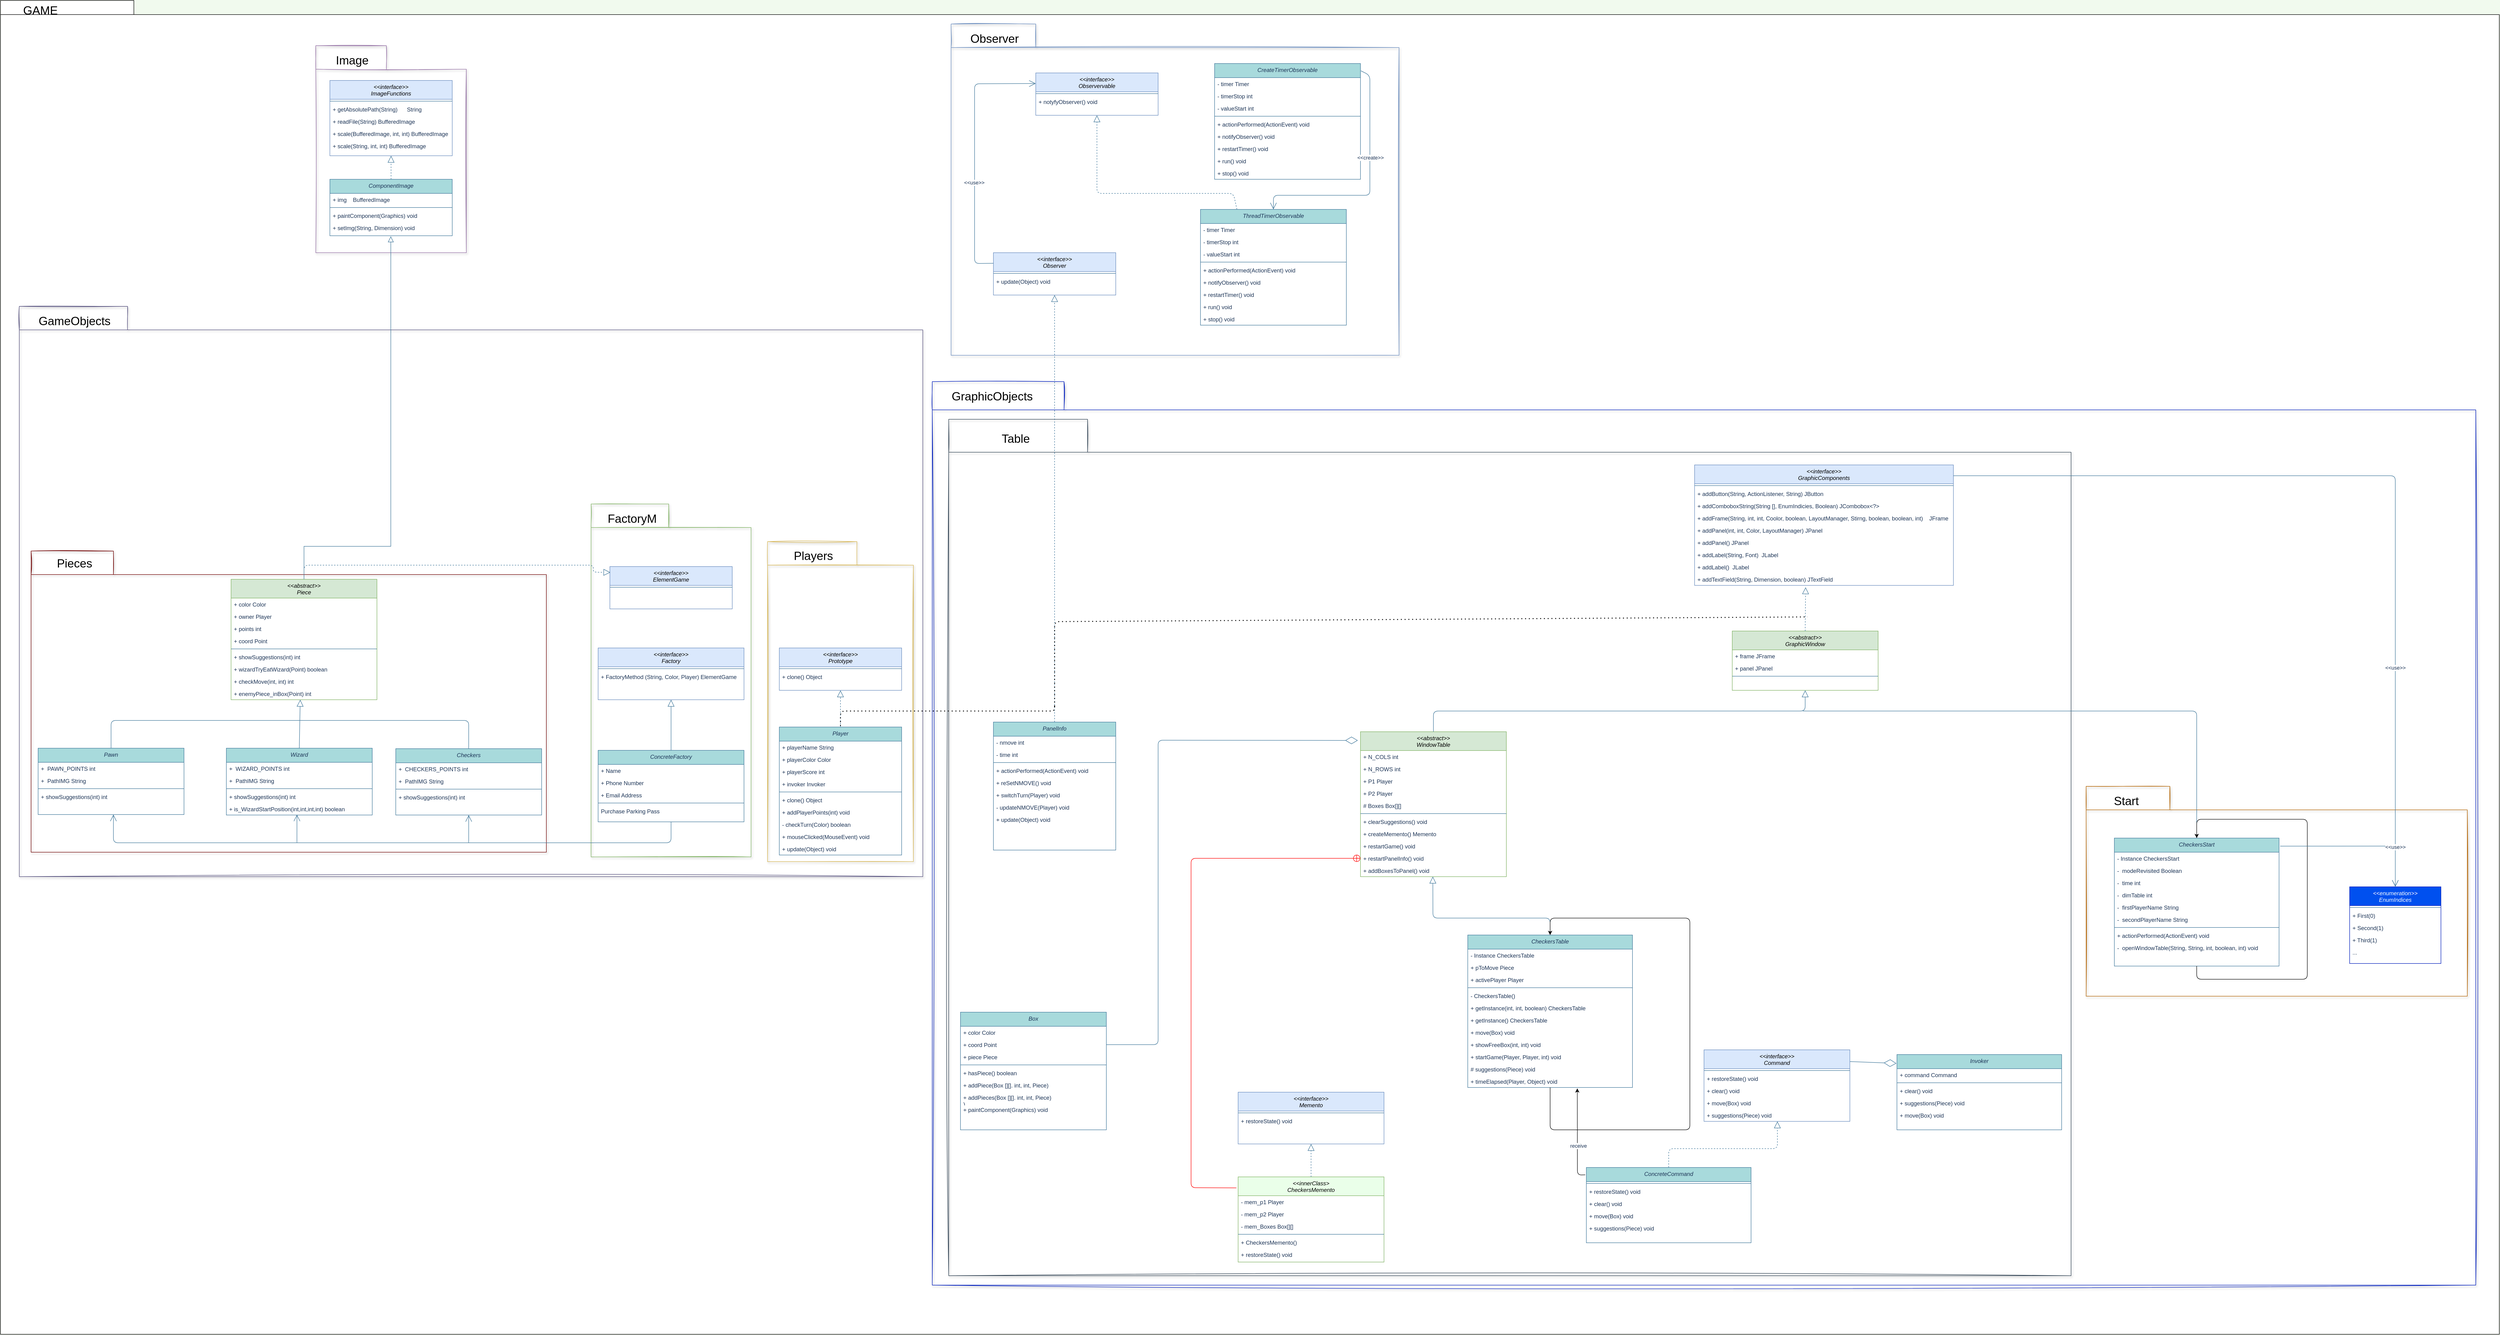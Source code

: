 <mxfile version="15.1.4" type="device"><diagram id="C5RBs43oDa-KdzZeNtuy" name="Page-1"><mxGraphModel dx="3197" dy="4830" grid="1" gridSize="10" guides="1" tooltips="1" connect="1" arrows="1" fold="1" page="1" pageScale="1" pageWidth="827" pageHeight="1169" background="#F1FAEE" math="0" shadow="0"><root><mxCell id="WIyWlLk6GJQsqaUBKTNV-0"/><mxCell id="WIyWlLk6GJQsqaUBKTNV-1" parent="WIyWlLk6GJQsqaUBKTNV-0"/><mxCell id="ty8vNZdOHzBEhD6hJM9Z-117" value="" style="shape=folder;fontStyle=1;spacingTop=10;tabWidth=30;tabHeight=30;tabPosition=left;html=1;rounded=0;sketch=0;" parent="WIyWlLk6GJQsqaUBKTNV-1" vertex="1"><mxGeometry x="-710" y="-2400" width="5310" height="2834.5" as="geometry"/></mxCell><mxCell id="pGYSpgnH-M_Q-TdmJ7mF-0" value="" style="shape=folder;fontStyle=1;spacingTop=10;tabWidth=150;tabHeight=50;tabPosition=left;html=1;rounded=0;sketch=1;strokeColor=#9673a6;shadow=1;fillColor=none;" parent="WIyWlLk6GJQsqaUBKTNV-1" vertex="1"><mxGeometry x="-40" y="-2304" width="320" height="440" as="geometry"/></mxCell><mxCell id="pGYSpgnH-M_Q-TdmJ7mF-237" value="" style="shape=folder;fontStyle=1;spacingTop=10;tabWidth=295;tabHeight=70;tabPosition=left;html=1;rounded=0;sketch=1;strokeColor=#314354;fontColor=#ffffff;shadow=1;fillColor=none;" parent="WIyWlLk6GJQsqaUBKTNV-1" vertex="1"><mxGeometry x="1305" y="-1510" width="2385" height="1820" as="geometry"/></mxCell><mxCell id="pGYSpgnH-M_Q-TdmJ7mF-239" value="" style="shape=folder;fontStyle=1;spacingTop=10;tabWidth=190;tabHeight=50;tabPosition=left;html=1;rounded=0;sketch=1;strokeColor=#d6b656;shadow=1;fillColor=none;" parent="WIyWlLk6GJQsqaUBKTNV-1" vertex="1"><mxGeometry x="920" y="-1250" width="310" height="680" as="geometry"/></mxCell><mxCell id="pGYSpgnH-M_Q-TdmJ7mF-240" value="" style="shape=folder;fontStyle=1;spacingTop=10;tabWidth=280;tabHeight=60;tabPosition=left;html=1;rounded=0;sketch=1;strokeColor=#001DBC;fontColor=#ffffff;shadow=1;fillColor=none;" parent="WIyWlLk6GJQsqaUBKTNV-1" vertex="1"><mxGeometry x="1270" y="-1590" width="3280" height="1920" as="geometry"/></mxCell><mxCell id="pGYSpgnH-M_Q-TdmJ7mF-241" value="" style="shape=folder;fontStyle=1;spacingTop=10;tabWidth=230;tabHeight=50;tabPosition=left;html=1;rounded=0;sketch=1;strokeColor=#56517e;fillColor=none;shadow=1;" parent="WIyWlLk6GJQsqaUBKTNV-1" vertex="1"><mxGeometry x="-670" y="-1750" width="1920" height="1212" as="geometry"/></mxCell><mxCell id="pGYSpgnH-M_Q-TdmJ7mF-242" value="" style="shape=folder;fontStyle=1;spacingTop=10;tabWidth=178;tabHeight=50;tabPosition=left;html=1;rounded=0;sketch=1;strokeColor=#b46504;shadow=1;fillColor=none;" parent="WIyWlLk6GJQsqaUBKTNV-1" vertex="1"><mxGeometry x="3722" y="-730" width="810" height="446" as="geometry"/></mxCell><mxCell id="pGYSpgnH-M_Q-TdmJ7mF-243" value="" style="shape=folder;fontStyle=1;spacingTop=10;tabWidth=165;tabHeight=50;tabPosition=left;html=1;rounded=0;sketch=1;gradientColor=#97d077;strokeColor=#82b366;fillColor=none;shadow=1;" parent="WIyWlLk6GJQsqaUBKTNV-1" vertex="1"><mxGeometry x="545" y="-1330" width="340" height="750" as="geometry"/></mxCell><mxCell id="pGYSpgnH-M_Q-TdmJ7mF-244" value="" style="shape=folder;fontStyle=1;spacingTop=10;tabWidth=180;tabHeight=50;tabPosition=left;html=1;rounded=0;sketch=1;strokeColor=#6c8ebf;shadow=1;fillColor=none;" parent="WIyWlLk6GJQsqaUBKTNV-1" vertex="1"><mxGeometry x="1310" y="-2350" width="952" height="704" as="geometry"/></mxCell><mxCell id="pGYSpgnH-M_Q-TdmJ7mF-472" value="" style="shape=folder;fontStyle=1;spacingTop=10;tabWidth=175;tabHeight=50;tabPosition=left;html=1;rounded=0;sketch=1;strokeColor=#6F0000;fontColor=#ffffff;fillColor=none;shadow=1;" parent="WIyWlLk6GJQsqaUBKTNV-1" vertex="1"><mxGeometry x="-645" y="-1230" width="1095" height="640" as="geometry"/></mxCell><mxCell id="pGYSpgnH-M_Q-TdmJ7mF-475" value="&lt;&lt;interface&gt;&gt;&#10;ImageFunctions" style="swimlane;fontStyle=2;align=center;verticalAlign=top;childLayout=stackLayout;horizontal=1;startSize=40;horizontalStack=0;resizeParent=1;resizeLast=0;collapsible=1;marginBottom=0;rounded=0;shadow=0;strokeWidth=1;fillColor=#dae8fc;strokeColor=#6c8ebf;" parent="WIyWlLk6GJQsqaUBKTNV-1" vertex="1"><mxGeometry x="-10" y="-2230" width="260" height="160" as="geometry"><mxRectangle x="230" y="140" width="160" height="26" as="alternateBounds"/></mxGeometry></mxCell><mxCell id="pGYSpgnH-M_Q-TdmJ7mF-476" value="" style="line;html=1;strokeWidth=1;align=left;verticalAlign=middle;spacingTop=-1;spacingLeft=3;spacingRight=3;rotatable=0;labelPosition=right;points=[];portConstraint=eastwest;fillColor=#A8DADC;strokeColor=#457B9D;fontColor=#1D3557;labelBackgroundColor=#F1FAEE;" parent="pGYSpgnH-M_Q-TdmJ7mF-475" vertex="1"><mxGeometry y="40" width="260" height="8" as="geometry"/></mxCell><mxCell id="pGYSpgnH-M_Q-TdmJ7mF-477" value="+ getAbsolutePath(String)      String" style="text;align=left;verticalAlign=top;spacingLeft=4;spacingRight=4;overflow=hidden;rotatable=0;points=[[0,0.5],[1,0.5]];portConstraint=eastwest;fontColor=#1D3557;" parent="pGYSpgnH-M_Q-TdmJ7mF-475" vertex="1"><mxGeometry y="48" width="260" height="26" as="geometry"/></mxCell><mxCell id="pGYSpgnH-M_Q-TdmJ7mF-478" value="+ readFile(String) BufferedImage" style="text;align=left;verticalAlign=top;spacingLeft=4;spacingRight=4;overflow=hidden;rotatable=0;points=[[0,0.5],[1,0.5]];portConstraint=eastwest;fontColor=#1D3557;" parent="pGYSpgnH-M_Q-TdmJ7mF-475" vertex="1"><mxGeometry y="74" width="260" height="26" as="geometry"/></mxCell><mxCell id="pGYSpgnH-M_Q-TdmJ7mF-479" value="+ scale(BufferedImage, int, int) BufferedImage" style="text;align=left;verticalAlign=top;spacingLeft=4;spacingRight=4;overflow=hidden;rotatable=0;points=[[0,0.5],[1,0.5]];portConstraint=eastwest;fontColor=#1D3557;" parent="pGYSpgnH-M_Q-TdmJ7mF-475" vertex="1"><mxGeometry y="100" width="260" height="26" as="geometry"/></mxCell><mxCell id="pGYSpgnH-M_Q-TdmJ7mF-480" value="+ scale(String, int, int) BufferedImage" style="text;align=left;verticalAlign=top;spacingLeft=4;spacingRight=4;overflow=hidden;rotatable=0;points=[[0,0.5],[1,0.5]];portConstraint=eastwest;fontColor=#1D3557;" parent="pGYSpgnH-M_Q-TdmJ7mF-475" vertex="1"><mxGeometry y="126" width="260" height="26" as="geometry"/></mxCell><mxCell id="pGYSpgnH-M_Q-TdmJ7mF-481" value="ComponentImage" style="swimlane;fontStyle=2;align=center;verticalAlign=top;childLayout=stackLayout;horizontal=1;startSize=30;horizontalStack=0;resizeParent=1;resizeLast=0;collapsible=1;marginBottom=0;rounded=0;shadow=0;strokeWidth=1;fillColor=#A8DADC;strokeColor=#457B9D;fontColor=#1D3557;" parent="WIyWlLk6GJQsqaUBKTNV-1" vertex="1"><mxGeometry x="-10" y="-2020" width="260" height="120" as="geometry"><mxRectangle x="230" y="140" width="160" height="26" as="alternateBounds"/></mxGeometry></mxCell><mxCell id="pGYSpgnH-M_Q-TdmJ7mF-482" value="+ img    BufferedImage" style="text;align=left;verticalAlign=top;spacingLeft=4;spacingRight=4;overflow=hidden;rotatable=0;points=[[0,0.5],[1,0.5]];portConstraint=eastwest;fontColor=#1D3557;" parent="pGYSpgnH-M_Q-TdmJ7mF-481" vertex="1"><mxGeometry y="30" width="260" height="26" as="geometry"/></mxCell><mxCell id="pGYSpgnH-M_Q-TdmJ7mF-483" value="" style="line;html=1;strokeWidth=1;align=left;verticalAlign=middle;spacingTop=-1;spacingLeft=3;spacingRight=3;rotatable=0;labelPosition=right;points=[];portConstraint=eastwest;fillColor=#A8DADC;strokeColor=#457B9D;fontColor=#1D3557;labelBackgroundColor=#F1FAEE;" parent="pGYSpgnH-M_Q-TdmJ7mF-481" vertex="1"><mxGeometry y="56" width="260" height="8" as="geometry"/></mxCell><mxCell id="pGYSpgnH-M_Q-TdmJ7mF-484" value="+ paintComponent(Graphics) void" style="text;align=left;verticalAlign=top;spacingLeft=4;spacingRight=4;overflow=hidden;rotatable=0;points=[[0,0.5],[1,0.5]];portConstraint=eastwest;fontColor=#1D3557;" parent="pGYSpgnH-M_Q-TdmJ7mF-481" vertex="1"><mxGeometry y="64" width="260" height="26" as="geometry"/></mxCell><mxCell id="pGYSpgnH-M_Q-TdmJ7mF-485" value="+ setImg(String, Dimension) void" style="text;align=left;verticalAlign=top;spacingLeft=4;spacingRight=4;overflow=hidden;rotatable=0;points=[[0,0.5],[1,0.5]];portConstraint=eastwest;fontColor=#1D3557;" parent="pGYSpgnH-M_Q-TdmJ7mF-481" vertex="1"><mxGeometry y="90" width="260" height="26" as="geometry"/></mxCell><mxCell id="pGYSpgnH-M_Q-TdmJ7mF-486" value="" style="endArrow=block;dashed=1;endFill=0;endSize=12;html=1;fontColor=#1D3557;strokeColor=#457B9D;fillColor=#A8DADC;entryX=0.5;entryY=1;entryDx=0;entryDy=0;" parent="WIyWlLk6GJQsqaUBKTNV-1" source="pGYSpgnH-M_Q-TdmJ7mF-481" target="pGYSpgnH-M_Q-TdmJ7mF-475" edge="1"><mxGeometry width="160" relative="1" as="geometry"><mxPoint x="180" y="-1210" as="sourcePoint"/><mxPoint x="340" y="-1210" as="targetPoint"/></mxGeometry></mxCell><mxCell id="pGYSpgnH-M_Q-TdmJ7mF-487" value="&lt;&lt;abstract&gt;&gt;&#10;Piece" style="swimlane;fontStyle=2;align=center;verticalAlign=top;childLayout=stackLayout;horizontal=1;startSize=40;horizontalStack=0;resizeParent=1;resizeLast=0;collapsible=1;marginBottom=0;rounded=0;shadow=0;strokeWidth=1;fillColor=#d5e8d4;strokeColor=#82b366;" parent="WIyWlLk6GJQsqaUBKTNV-1" vertex="1"><mxGeometry x="-220" y="-1170" width="310" height="256" as="geometry"><mxRectangle x="230" y="140" width="160" height="26" as="alternateBounds"/></mxGeometry></mxCell><mxCell id="pGYSpgnH-M_Q-TdmJ7mF-488" value="+ color Color" style="text;align=left;verticalAlign=top;spacingLeft=4;spacingRight=4;overflow=hidden;rotatable=0;points=[[0,0.5],[1,0.5]];portConstraint=eastwest;fontColor=#1D3557;" parent="pGYSpgnH-M_Q-TdmJ7mF-487" vertex="1"><mxGeometry y="40" width="310" height="26" as="geometry"/></mxCell><mxCell id="pGYSpgnH-M_Q-TdmJ7mF-489" value="+ owner Player" style="text;align=left;verticalAlign=top;spacingLeft=4;spacingRight=4;overflow=hidden;rotatable=0;points=[[0,0.5],[1,0.5]];portConstraint=eastwest;rounded=0;shadow=0;html=0;fontColor=#1D3557;" parent="pGYSpgnH-M_Q-TdmJ7mF-487" vertex="1"><mxGeometry y="66" width="310" height="26" as="geometry"/></mxCell><mxCell id="pGYSpgnH-M_Q-TdmJ7mF-490" value="+ points int" style="text;align=left;verticalAlign=top;spacingLeft=4;spacingRight=4;overflow=hidden;rotatable=0;points=[[0,0.5],[1,0.5]];portConstraint=eastwest;rounded=0;shadow=0;html=0;fontColor=#1D3557;" parent="pGYSpgnH-M_Q-TdmJ7mF-487" vertex="1"><mxGeometry y="92" width="310" height="26" as="geometry"/></mxCell><mxCell id="pGYSpgnH-M_Q-TdmJ7mF-491" value="+ coord Point" style="text;align=left;verticalAlign=top;spacingLeft=4;spacingRight=4;overflow=hidden;rotatable=0;points=[[0,0.5],[1,0.5]];portConstraint=eastwest;rounded=0;shadow=0;html=0;fontColor=#1D3557;" parent="pGYSpgnH-M_Q-TdmJ7mF-487" vertex="1"><mxGeometry y="118" width="310" height="26" as="geometry"/></mxCell><mxCell id="pGYSpgnH-M_Q-TdmJ7mF-492" value="" style="line;html=1;strokeWidth=1;align=left;verticalAlign=middle;spacingTop=-1;spacingLeft=3;spacingRight=3;rotatable=0;labelPosition=right;points=[];portConstraint=eastwest;fillColor=#A8DADC;strokeColor=#457B9D;fontColor=#1D3557;labelBackgroundColor=#F1FAEE;" parent="pGYSpgnH-M_Q-TdmJ7mF-487" vertex="1"><mxGeometry y="144" width="310" height="8" as="geometry"/></mxCell><mxCell id="pGYSpgnH-M_Q-TdmJ7mF-493" value="+ showSuggestions(int) int" style="text;align=left;verticalAlign=top;spacingLeft=4;spacingRight=4;overflow=hidden;rotatable=0;points=[[0,0.5],[1,0.5]];portConstraint=eastwest;fontColor=#1D3557;" parent="pGYSpgnH-M_Q-TdmJ7mF-487" vertex="1"><mxGeometry y="152" width="310" height="26" as="geometry"/></mxCell><mxCell id="pGYSpgnH-M_Q-TdmJ7mF-494" value="+ wizardTryEatWizard(Point) boolean" style="text;align=left;verticalAlign=top;spacingLeft=4;spacingRight=4;overflow=hidden;rotatable=0;points=[[0,0.5],[1,0.5]];portConstraint=eastwest;fontColor=#1D3557;" parent="pGYSpgnH-M_Q-TdmJ7mF-487" vertex="1"><mxGeometry y="178" width="310" height="26" as="geometry"/></mxCell><mxCell id="pGYSpgnH-M_Q-TdmJ7mF-495" value="+ checkMove(int, int) int" style="text;align=left;verticalAlign=top;spacingLeft=4;spacingRight=4;overflow=hidden;rotatable=0;points=[[0,0.5],[1,0.5]];portConstraint=eastwest;fontColor=#1D3557;" parent="pGYSpgnH-M_Q-TdmJ7mF-487" vertex="1"><mxGeometry y="204" width="310" height="26" as="geometry"/></mxCell><mxCell id="pGYSpgnH-M_Q-TdmJ7mF-496" value="+ enemyPiece_inBox(Point) int" style="text;align=left;verticalAlign=top;spacingLeft=4;spacingRight=4;overflow=hidden;rotatable=0;points=[[0,0.5],[1,0.5]];portConstraint=eastwest;fontColor=#1D3557;" parent="pGYSpgnH-M_Q-TdmJ7mF-487" vertex="1"><mxGeometry y="230" width="310" height="26" as="geometry"/></mxCell><mxCell id="pGYSpgnH-M_Q-TdmJ7mF-497" value="Pawn" style="swimlane;fontStyle=2;align=center;verticalAlign=top;childLayout=stackLayout;horizontal=1;startSize=30;horizontalStack=0;resizeParent=1;resizeLast=0;collapsible=1;marginBottom=0;rounded=0;shadow=0;strokeWidth=1;fillColor=#A8DADC;strokeColor=#457B9D;fontColor=#1D3557;" parent="WIyWlLk6GJQsqaUBKTNV-1" vertex="1"><mxGeometry x="-630" y="-811" width="310" height="141" as="geometry"><mxRectangle x="230" y="140" width="160" height="26" as="alternateBounds"/></mxGeometry></mxCell><mxCell id="pGYSpgnH-M_Q-TdmJ7mF-498" value="+  PAWN_POINTS int" style="text;align=left;verticalAlign=top;spacingLeft=4;spacingRight=4;overflow=hidden;rotatable=0;points=[[0,0.5],[1,0.5]];portConstraint=eastwest;fontColor=#1D3557;" parent="pGYSpgnH-M_Q-TdmJ7mF-497" vertex="1"><mxGeometry y="30" width="310" height="26" as="geometry"/></mxCell><mxCell id="pGYSpgnH-M_Q-TdmJ7mF-499" value="+  PathIMG String" style="text;align=left;verticalAlign=top;spacingLeft=4;spacingRight=4;overflow=hidden;rotatable=0;points=[[0,0.5],[1,0.5]];portConstraint=eastwest;fontColor=#1D3557;" parent="pGYSpgnH-M_Q-TdmJ7mF-497" vertex="1"><mxGeometry y="56" width="310" height="26" as="geometry"/></mxCell><mxCell id="pGYSpgnH-M_Q-TdmJ7mF-500" value="" style="line;html=1;strokeWidth=1;align=left;verticalAlign=middle;spacingTop=-1;spacingLeft=3;spacingRight=3;rotatable=0;labelPosition=right;points=[];portConstraint=eastwest;fillColor=#A8DADC;strokeColor=#457B9D;fontColor=#1D3557;labelBackgroundColor=#F1FAEE;" parent="pGYSpgnH-M_Q-TdmJ7mF-497" vertex="1"><mxGeometry y="82" width="310" height="8" as="geometry"/></mxCell><mxCell id="pGYSpgnH-M_Q-TdmJ7mF-501" value="+ showSuggestions(int) int" style="text;align=left;verticalAlign=top;spacingLeft=4;spacingRight=4;overflow=hidden;rotatable=0;points=[[0,0.5],[1,0.5]];portConstraint=eastwest;fontColor=#1D3557;" parent="pGYSpgnH-M_Q-TdmJ7mF-497" vertex="1"><mxGeometry y="90" width="310" height="26" as="geometry"/></mxCell><mxCell id="pGYSpgnH-M_Q-TdmJ7mF-502" value="Wizard" style="swimlane;fontStyle=2;align=center;verticalAlign=top;childLayout=stackLayout;horizontal=1;startSize=30;horizontalStack=0;resizeParent=1;resizeLast=0;collapsible=1;marginBottom=0;rounded=0;shadow=0;strokeWidth=1;fillColor=#A8DADC;strokeColor=#457B9D;fontColor=#1D3557;" parent="WIyWlLk6GJQsqaUBKTNV-1" vertex="1"><mxGeometry x="-230" y="-811" width="310" height="142" as="geometry"><mxRectangle x="230" y="140" width="160" height="26" as="alternateBounds"/></mxGeometry></mxCell><mxCell id="pGYSpgnH-M_Q-TdmJ7mF-503" value="+  WIZARD_POINTS int" style="text;align=left;verticalAlign=top;spacingLeft=4;spacingRight=4;overflow=hidden;rotatable=0;points=[[0,0.5],[1,0.5]];portConstraint=eastwest;fontColor=#1D3557;" parent="pGYSpgnH-M_Q-TdmJ7mF-502" vertex="1"><mxGeometry y="30" width="310" height="26" as="geometry"/></mxCell><mxCell id="pGYSpgnH-M_Q-TdmJ7mF-504" value="+  PathIMG String" style="text;align=left;verticalAlign=top;spacingLeft=4;spacingRight=4;overflow=hidden;rotatable=0;points=[[0,0.5],[1,0.5]];portConstraint=eastwest;fontColor=#1D3557;" parent="pGYSpgnH-M_Q-TdmJ7mF-502" vertex="1"><mxGeometry y="56" width="310" height="26" as="geometry"/></mxCell><mxCell id="pGYSpgnH-M_Q-TdmJ7mF-505" value="" style="line;html=1;strokeWidth=1;align=left;verticalAlign=middle;spacingTop=-1;spacingLeft=3;spacingRight=3;rotatable=0;labelPosition=right;points=[];portConstraint=eastwest;fillColor=#A8DADC;strokeColor=#457B9D;fontColor=#1D3557;labelBackgroundColor=#F1FAEE;" parent="pGYSpgnH-M_Q-TdmJ7mF-502" vertex="1"><mxGeometry y="82" width="310" height="8" as="geometry"/></mxCell><mxCell id="pGYSpgnH-M_Q-TdmJ7mF-506" value="+ showSuggestions(int) int" style="text;align=left;verticalAlign=top;spacingLeft=4;spacingRight=4;overflow=hidden;rotatable=0;points=[[0,0.5],[1,0.5]];portConstraint=eastwest;fontColor=#1D3557;" parent="pGYSpgnH-M_Q-TdmJ7mF-502" vertex="1"><mxGeometry y="90" width="310" height="26" as="geometry"/></mxCell><mxCell id="pGYSpgnH-M_Q-TdmJ7mF-507" value="+ is_WizardStartPosition(int,int,int,int) boolean" style="text;align=left;verticalAlign=top;spacingLeft=4;spacingRight=4;overflow=hidden;rotatable=0;points=[[0,0.5],[1,0.5]];portConstraint=eastwest;fontColor=#1D3557;" parent="pGYSpgnH-M_Q-TdmJ7mF-502" vertex="1"><mxGeometry y="116" width="310" height="26" as="geometry"/></mxCell><mxCell id="pGYSpgnH-M_Q-TdmJ7mF-508" value="Checkers" style="swimlane;fontStyle=2;align=center;verticalAlign=top;childLayout=stackLayout;horizontal=1;startSize=30;horizontalStack=0;resizeParent=1;resizeLast=0;collapsible=1;marginBottom=0;rounded=0;shadow=0;strokeWidth=1;fillColor=#A8DADC;strokeColor=#457B9D;fontColor=#1D3557;" parent="WIyWlLk6GJQsqaUBKTNV-1" vertex="1"><mxGeometry x="130" y="-810" width="310" height="141" as="geometry"><mxRectangle x="230" y="140" width="160" height="26" as="alternateBounds"/></mxGeometry></mxCell><mxCell id="pGYSpgnH-M_Q-TdmJ7mF-509" value="+  CHECKERS_POINTS int" style="text;align=left;verticalAlign=top;spacingLeft=4;spacingRight=4;overflow=hidden;rotatable=0;points=[[0,0.5],[1,0.5]];portConstraint=eastwest;fontColor=#1D3557;" parent="pGYSpgnH-M_Q-TdmJ7mF-508" vertex="1"><mxGeometry y="30" width="310" height="26" as="geometry"/></mxCell><mxCell id="pGYSpgnH-M_Q-TdmJ7mF-510" value="+  PathIMG String" style="text;align=left;verticalAlign=top;spacingLeft=4;spacingRight=4;overflow=hidden;rotatable=0;points=[[0,0.5],[1,0.5]];portConstraint=eastwest;fontColor=#1D3557;" parent="pGYSpgnH-M_Q-TdmJ7mF-508" vertex="1"><mxGeometry y="56" width="310" height="26" as="geometry"/></mxCell><mxCell id="pGYSpgnH-M_Q-TdmJ7mF-511" value="" style="line;html=1;strokeWidth=1;align=left;verticalAlign=middle;spacingTop=-1;spacingLeft=3;spacingRight=3;rotatable=0;labelPosition=right;points=[];portConstraint=eastwest;fillColor=#A8DADC;strokeColor=#457B9D;fontColor=#1D3557;labelBackgroundColor=#F1FAEE;" parent="pGYSpgnH-M_Q-TdmJ7mF-508" vertex="1"><mxGeometry y="82" width="310" height="8" as="geometry"/></mxCell><mxCell id="pGYSpgnH-M_Q-TdmJ7mF-512" value="+ showSuggestions(int) int" style="text;align=left;verticalAlign=top;spacingLeft=4;spacingRight=4;overflow=hidden;rotatable=0;points=[[0,0.5],[1,0.5]];portConstraint=eastwest;fontColor=#1D3557;" parent="pGYSpgnH-M_Q-TdmJ7mF-508" vertex="1"><mxGeometry y="90" width="310" height="26" as="geometry"/></mxCell><mxCell id="pGYSpgnH-M_Q-TdmJ7mF-514" value="" style="endArrow=none;html=1;fontColor=#1D3557;strokeColor=#457B9D;fillColor=#A8DADC;entryX=0.5;entryY=0;entryDx=0;entryDy=0;" parent="WIyWlLk6GJQsqaUBKTNV-1" target="pGYSpgnH-M_Q-TdmJ7mF-508" edge="1"><mxGeometry width="50" height="50" relative="1" as="geometry"><mxPoint x="-70" y="-870" as="sourcePoint"/><mxPoint x="-75" y="-870" as="targetPoint"/><Array as="points"><mxPoint x="285" y="-870"/></Array></mxGeometry></mxCell><mxCell id="pGYSpgnH-M_Q-TdmJ7mF-515" value="" style="endArrow=none;html=1;fontColor=#1D3557;strokeColor=#457B9D;fillColor=#A8DADC;exitX=0.5;exitY=0;exitDx=0;exitDy=0;" parent="WIyWlLk6GJQsqaUBKTNV-1" source="pGYSpgnH-M_Q-TdmJ7mF-497" edge="1"><mxGeometry width="50" height="50" relative="1" as="geometry"><mxPoint x="-440" y="-840" as="sourcePoint"/><mxPoint x="-70" y="-870" as="targetPoint"/><Array as="points"><mxPoint x="-475" y="-870"/></Array></mxGeometry></mxCell><mxCell id="pGYSpgnH-M_Q-TdmJ7mF-516" value="" style="endArrow=block;endSize=10;endFill=0;shadow=0;strokeWidth=1;rounded=0;edgeStyle=elbowEdgeStyle;elbow=vertical;strokeColor=#457B9D;fontColor=#1D3557;labelBackgroundColor=#F1FAEE;exitX=0.5;exitY=0;exitDx=0;exitDy=0;entryX=0.498;entryY=1.198;entryDx=0;entryDy=0;entryPerimeter=0;" parent="WIyWlLk6GJQsqaUBKTNV-1" source="pGYSpgnH-M_Q-TdmJ7mF-487" target="pGYSpgnH-M_Q-TdmJ7mF-485" edge="1"><mxGeometry width="160" relative="1" as="geometry"><mxPoint x="169.3" y="-1106.49" as="sourcePoint"/><mxPoint x="110.0" y="-1240" as="targetPoint"/><Array as="points"><mxPoint x="30" y="-1240"/></Array></mxGeometry></mxCell><mxCell id="pGYSpgnH-M_Q-TdmJ7mF-517" value="&lt;&lt;interface&gt;&gt;&#10;Factory" style="swimlane;fontStyle=2;align=center;verticalAlign=top;childLayout=stackLayout;horizontal=1;startSize=40;horizontalStack=0;resizeParent=1;resizeLast=0;collapsible=1;marginBottom=0;rounded=0;shadow=0;strokeWidth=1;fillColor=#dae8fc;strokeColor=#6c8ebf;" parent="WIyWlLk6GJQsqaUBKTNV-1" vertex="1"><mxGeometry x="560" y="-1024" width="310" height="110" as="geometry"><mxRectangle x="230" y="140" width="160" height="26" as="alternateBounds"/></mxGeometry></mxCell><mxCell id="pGYSpgnH-M_Q-TdmJ7mF-518" value="" style="line;html=1;strokeWidth=1;align=left;verticalAlign=middle;spacingTop=-1;spacingLeft=3;spacingRight=3;rotatable=0;labelPosition=right;points=[];portConstraint=eastwest;fillColor=#A8DADC;strokeColor=#457B9D;fontColor=#1D3557;labelBackgroundColor=#F1FAEE;" parent="pGYSpgnH-M_Q-TdmJ7mF-517" vertex="1"><mxGeometry y="40" width="310" height="8" as="geometry"/></mxCell><mxCell id="pGYSpgnH-M_Q-TdmJ7mF-519" value="+ FactoryMethod (String, Color, Player) ElementGame" style="text;align=left;verticalAlign=top;spacingLeft=4;spacingRight=4;overflow=hidden;rotatable=0;points=[[0,0.5],[1,0.5]];portConstraint=eastwest;fontColor=#1D3557;" parent="pGYSpgnH-M_Q-TdmJ7mF-517" vertex="1"><mxGeometry y="48" width="310" height="26" as="geometry"/></mxCell><mxCell id="pGYSpgnH-M_Q-TdmJ7mF-520" value="ConcreteFactory" style="swimlane;fontStyle=2;align=center;verticalAlign=top;childLayout=stackLayout;horizontal=1;startSize=30;horizontalStack=0;resizeParent=1;resizeLast=0;collapsible=1;marginBottom=0;rounded=0;shadow=0;strokeWidth=1;fillColor=#A8DADC;strokeColor=#457B9D;fontColor=#1D3557;" parent="WIyWlLk6GJQsqaUBKTNV-1" vertex="1"><mxGeometry x="560" y="-806.5" width="310" height="152" as="geometry"><mxRectangle x="230" y="140" width="160" height="26" as="alternateBounds"/></mxGeometry></mxCell><mxCell id="pGYSpgnH-M_Q-TdmJ7mF-521" value="+ Name" style="text;align=left;verticalAlign=top;spacingLeft=4;spacingRight=4;overflow=hidden;rotatable=0;points=[[0,0.5],[1,0.5]];portConstraint=eastwest;fontColor=#1D3557;" parent="pGYSpgnH-M_Q-TdmJ7mF-520" vertex="1"><mxGeometry y="30" width="310" height="26" as="geometry"/></mxCell><mxCell id="pGYSpgnH-M_Q-TdmJ7mF-522" value="+ Phone Number" style="text;align=left;verticalAlign=top;spacingLeft=4;spacingRight=4;overflow=hidden;rotatable=0;points=[[0,0.5],[1,0.5]];portConstraint=eastwest;rounded=0;shadow=0;html=0;fontColor=#1D3557;" parent="pGYSpgnH-M_Q-TdmJ7mF-520" vertex="1"><mxGeometry y="56" width="310" height="26" as="geometry"/></mxCell><mxCell id="pGYSpgnH-M_Q-TdmJ7mF-523" value="+ Email Address" style="text;align=left;verticalAlign=top;spacingLeft=4;spacingRight=4;overflow=hidden;rotatable=0;points=[[0,0.5],[1,0.5]];portConstraint=eastwest;rounded=0;shadow=0;html=0;fontColor=#1D3557;" parent="pGYSpgnH-M_Q-TdmJ7mF-520" vertex="1"><mxGeometry y="82" width="310" height="26" as="geometry"/></mxCell><mxCell id="pGYSpgnH-M_Q-TdmJ7mF-524" value="" style="line;html=1;strokeWidth=1;align=left;verticalAlign=middle;spacingTop=-1;spacingLeft=3;spacingRight=3;rotatable=0;labelPosition=right;points=[];portConstraint=eastwest;fillColor=#A8DADC;strokeColor=#457B9D;fontColor=#1D3557;labelBackgroundColor=#F1FAEE;" parent="pGYSpgnH-M_Q-TdmJ7mF-520" vertex="1"><mxGeometry y="108" width="310" height="8" as="geometry"/></mxCell><mxCell id="pGYSpgnH-M_Q-TdmJ7mF-525" value="Purchase Parking Pass" style="text;align=left;verticalAlign=top;spacingLeft=4;spacingRight=4;overflow=hidden;rotatable=0;points=[[0,0.5],[1,0.5]];portConstraint=eastwest;fontColor=#1D3557;" parent="pGYSpgnH-M_Q-TdmJ7mF-520" vertex="1"><mxGeometry y="116" width="310" height="26" as="geometry"/></mxCell><mxCell id="pGYSpgnH-M_Q-TdmJ7mF-527" value="" style="endArrow=open;endFill=1;endSize=12;html=1;fontColor=#1D3557;strokeColor=#457B9D;fillColor=#A8DADC;exitX=0.5;exitY=1;exitDx=0;exitDy=0;" parent="WIyWlLk6GJQsqaUBKTNV-1" source="pGYSpgnH-M_Q-TdmJ7mF-520" edge="1"><mxGeometry width="160" relative="1" as="geometry"><mxPoint x="845" y="-510" as="sourcePoint"/><mxPoint x="-470" y="-670" as="targetPoint"/><Array as="points"><mxPoint x="715" y="-610"/><mxPoint x="-470" y="-610"/></Array></mxGeometry></mxCell><mxCell id="pGYSpgnH-M_Q-TdmJ7mF-528" value="" style="endArrow=open;endFill=1;endSize=12;html=1;fontColor=#1D3557;strokeColor=#457B9D;fillColor=#A8DADC;entryX=0.5;entryY=1;entryDx=0;entryDy=0;" parent="WIyWlLk6GJQsqaUBKTNV-1" target="pGYSpgnH-M_Q-TdmJ7mF-508" edge="1"><mxGeometry width="160" relative="1" as="geometry"><mxPoint x="285" y="-610" as="sourcePoint"/><mxPoint x="540" y="-840" as="targetPoint"/></mxGeometry></mxCell><mxCell id="pGYSpgnH-M_Q-TdmJ7mF-529" value="" style="endArrow=open;endFill=1;endSize=12;html=1;fontColor=#1D3557;strokeColor=#457B9D;fillColor=#A8DADC;entryX=0.484;entryY=0.962;entryDx=0;entryDy=0;entryPerimeter=0;" parent="WIyWlLk6GJQsqaUBKTNV-1" target="pGYSpgnH-M_Q-TdmJ7mF-507" edge="1"><mxGeometry width="160" relative="1" as="geometry"><mxPoint x="-80" y="-610" as="sourcePoint"/><mxPoint x="230" y="-720" as="targetPoint"/></mxGeometry></mxCell><mxCell id="pGYSpgnH-M_Q-TdmJ7mF-530" value="&lt;&lt;interface&gt;&gt;&#10;ElementGame" style="swimlane;fontStyle=2;align=center;verticalAlign=top;childLayout=stackLayout;horizontal=1;startSize=40;horizontalStack=0;resizeParent=1;resizeLast=0;collapsible=1;marginBottom=0;rounded=0;shadow=0;strokeWidth=1;fillColor=#dae8fc;strokeColor=#6c8ebf;" parent="WIyWlLk6GJQsqaUBKTNV-1" vertex="1"><mxGeometry x="585" y="-1197" width="260" height="90" as="geometry"><mxRectangle x="230" y="140" width="160" height="26" as="alternateBounds"/></mxGeometry></mxCell><mxCell id="pGYSpgnH-M_Q-TdmJ7mF-531" value="" style="line;html=1;strokeWidth=1;align=left;verticalAlign=middle;spacingTop=-1;spacingLeft=3;spacingRight=3;rotatable=0;labelPosition=right;points=[];portConstraint=eastwest;fillColor=#A8DADC;strokeColor=#457B9D;fontColor=#1D3557;labelBackgroundColor=#F1FAEE;" parent="pGYSpgnH-M_Q-TdmJ7mF-530" vertex="1"><mxGeometry y="40" width="260" height="8" as="geometry"/></mxCell><mxCell id="pGYSpgnH-M_Q-TdmJ7mF-532" value="" style="endArrow=block;dashed=1;endFill=0;endSize=12;html=1;fontColor=#1D3557;strokeColor=#457B9D;fillColor=#A8DADC;entryX=0.004;entryY=0.138;entryDx=0;entryDy=0;entryPerimeter=0;exitX=0.5;exitY=0;exitDx=0;exitDy=0;" parent="WIyWlLk6GJQsqaUBKTNV-1" source="pGYSpgnH-M_Q-TdmJ7mF-487" target="pGYSpgnH-M_Q-TdmJ7mF-530" edge="1"><mxGeometry width="160" relative="1" as="geometry"><mxPoint x="130" y="-1350" as="sourcePoint"/><mxPoint x="130" y="-1410" as="targetPoint"/><Array as="points"><mxPoint x="-65" y="-1200"/><mxPoint x="550" y="-1200"/><mxPoint x="550" y="-1185"/></Array></mxGeometry></mxCell><mxCell id="pGYSpgnH-M_Q-TdmJ7mF-533" value="Player" style="swimlane;fontStyle=2;align=center;verticalAlign=top;childLayout=stackLayout;horizontal=1;startSize=30;horizontalStack=0;resizeParent=1;resizeLast=0;collapsible=1;marginBottom=0;rounded=0;shadow=0;strokeWidth=1;fillColor=#A8DADC;strokeColor=#457B9D;fontColor=#1D3557;direction=east;" parent="WIyWlLk6GJQsqaUBKTNV-1" vertex="1"><mxGeometry x="945" y="-856" width="260" height="272" as="geometry"><mxRectangle x="780" y="-1180" width="160" height="26" as="alternateBounds"/></mxGeometry></mxCell><mxCell id="pGYSpgnH-M_Q-TdmJ7mF-534" value="+ playerName String" style="text;align=left;verticalAlign=top;spacingLeft=4;spacingRight=4;overflow=hidden;rotatable=0;points=[[0,0.5],[1,0.5]];portConstraint=eastwest;fontColor=#1D3557;" parent="pGYSpgnH-M_Q-TdmJ7mF-533" vertex="1"><mxGeometry y="30" width="260" height="26" as="geometry"/></mxCell><mxCell id="pGYSpgnH-M_Q-TdmJ7mF-535" value="+ playerColor Color" style="text;align=left;verticalAlign=top;spacingLeft=4;spacingRight=4;overflow=hidden;rotatable=0;points=[[0,0.5],[1,0.5]];portConstraint=eastwest;fontColor=#1D3557;" parent="pGYSpgnH-M_Q-TdmJ7mF-533" vertex="1"><mxGeometry y="56" width="260" height="26" as="geometry"/></mxCell><mxCell id="pGYSpgnH-M_Q-TdmJ7mF-536" value="+ playerScore int" style="text;align=left;verticalAlign=top;spacingLeft=4;spacingRight=4;overflow=hidden;rotatable=0;points=[[0,0.5],[1,0.5]];portConstraint=eastwest;fontColor=#1D3557;" parent="pGYSpgnH-M_Q-TdmJ7mF-533" vertex="1"><mxGeometry y="82" width="260" height="26" as="geometry"/></mxCell><mxCell id="pGYSpgnH-M_Q-TdmJ7mF-537" value="+ invoker Invoker" style="text;align=left;verticalAlign=top;spacingLeft=4;spacingRight=4;overflow=hidden;rotatable=0;points=[[0,0.5],[1,0.5]];portConstraint=eastwest;fontColor=#1D3557;" parent="pGYSpgnH-M_Q-TdmJ7mF-533" vertex="1"><mxGeometry y="108" width="260" height="26" as="geometry"/></mxCell><mxCell id="pGYSpgnH-M_Q-TdmJ7mF-538" value="" style="line;html=1;strokeWidth=1;align=left;verticalAlign=middle;spacingTop=-1;spacingLeft=3;spacingRight=3;rotatable=0;labelPosition=right;points=[];portConstraint=eastwest;fillColor=#A8DADC;strokeColor=#457B9D;fontColor=#1D3557;labelBackgroundColor=#F1FAEE;" parent="pGYSpgnH-M_Q-TdmJ7mF-533" vertex="1"><mxGeometry y="134" width="260" height="8" as="geometry"/></mxCell><mxCell id="pGYSpgnH-M_Q-TdmJ7mF-539" value="+ clone() Object" style="text;align=left;verticalAlign=top;spacingLeft=4;spacingRight=4;overflow=hidden;rotatable=0;points=[[0,0.5],[1,0.5]];portConstraint=eastwest;fontColor=#1D3557;" parent="pGYSpgnH-M_Q-TdmJ7mF-533" vertex="1"><mxGeometry y="142" width="260" height="26" as="geometry"/></mxCell><mxCell id="pGYSpgnH-M_Q-TdmJ7mF-540" value="+ addPlayerPoints(int) void" style="text;align=left;verticalAlign=top;spacingLeft=4;spacingRight=4;overflow=hidden;rotatable=0;points=[[0,0.5],[1,0.5]];portConstraint=eastwest;fontColor=#1D3557;" parent="pGYSpgnH-M_Q-TdmJ7mF-533" vertex="1"><mxGeometry y="168" width="260" height="26" as="geometry"/></mxCell><mxCell id="pGYSpgnH-M_Q-TdmJ7mF-541" value="- checkTurn(Color) boolean" style="text;align=left;verticalAlign=top;spacingLeft=4;spacingRight=4;overflow=hidden;rotatable=0;points=[[0,0.5],[1,0.5]];portConstraint=eastwest;fontColor=#1D3557;" parent="pGYSpgnH-M_Q-TdmJ7mF-533" vertex="1"><mxGeometry y="194" width="260" height="26" as="geometry"/></mxCell><mxCell id="pGYSpgnH-M_Q-TdmJ7mF-542" value="+ mouseClicked(MouseEvent) void" style="text;align=left;verticalAlign=top;spacingLeft=4;spacingRight=4;overflow=hidden;rotatable=0;points=[[0,0.5],[1,0.5]];portConstraint=eastwest;fontColor=#1D3557;" parent="pGYSpgnH-M_Q-TdmJ7mF-533" vertex="1"><mxGeometry y="220" width="260" height="26" as="geometry"/></mxCell><mxCell id="pGYSpgnH-M_Q-TdmJ7mF-543" value="+ update(Object) void" style="text;align=left;verticalAlign=top;spacingLeft=4;spacingRight=4;overflow=hidden;rotatable=0;points=[[0,0.5],[1,0.5]];portConstraint=eastwest;fontColor=#1D3557;" parent="pGYSpgnH-M_Q-TdmJ7mF-533" vertex="1"><mxGeometry y="246" width="260" height="26" as="geometry"/></mxCell><mxCell id="pGYSpgnH-M_Q-TdmJ7mF-544" value="&lt;&lt;interface&gt;&gt;&#10;Prototype" style="swimlane;fontStyle=2;align=center;verticalAlign=top;childLayout=stackLayout;horizontal=1;startSize=40;horizontalStack=0;resizeParent=1;resizeLast=0;collapsible=1;marginBottom=0;rounded=0;shadow=0;strokeWidth=1;fillColor=#dae8fc;strokeColor=#6c8ebf;" parent="WIyWlLk6GJQsqaUBKTNV-1" vertex="1"><mxGeometry x="945" y="-1024" width="260" height="90" as="geometry"><mxRectangle x="230" y="140" width="160" height="26" as="alternateBounds"/></mxGeometry></mxCell><mxCell id="pGYSpgnH-M_Q-TdmJ7mF-545" value="" style="line;html=1;strokeWidth=1;align=left;verticalAlign=middle;spacingTop=-1;spacingLeft=3;spacingRight=3;rotatable=0;labelPosition=right;points=[];portConstraint=eastwest;fillColor=#A8DADC;strokeColor=#457B9D;fontColor=#1D3557;labelBackgroundColor=#F1FAEE;" parent="pGYSpgnH-M_Q-TdmJ7mF-544" vertex="1"><mxGeometry y="40" width="260" height="8" as="geometry"/></mxCell><mxCell id="pGYSpgnH-M_Q-TdmJ7mF-546" value="+ clone() Object" style="text;align=left;verticalAlign=top;spacingLeft=4;spacingRight=4;overflow=hidden;rotatable=0;points=[[0,0.5],[1,0.5]];portConstraint=eastwest;fontColor=#1D3557;" parent="pGYSpgnH-M_Q-TdmJ7mF-544" vertex="1"><mxGeometry y="48" width="260" height="26" as="geometry"/></mxCell><mxCell id="pGYSpgnH-M_Q-TdmJ7mF-547" value="" style="endArrow=block;dashed=1;endFill=0;endSize=12;html=1;fontColor=#1D3557;strokeColor=#457B9D;fillColor=#A8DADC;entryX=0.5;entryY=1;entryDx=0;entryDy=0;exitX=0.5;exitY=0;exitDx=0;exitDy=0;" parent="WIyWlLk6GJQsqaUBKTNV-1" source="pGYSpgnH-M_Q-TdmJ7mF-533" target="pGYSpgnH-M_Q-TdmJ7mF-544" edge="1"><mxGeometry width="160" relative="1" as="geometry"><mxPoint x="850" y="-1152" as="sourcePoint"/><mxPoint x="906.04" y="-1359.58" as="targetPoint"/><Array as="points"/></mxGeometry></mxCell><mxCell id="pGYSpgnH-M_Q-TdmJ7mF-548" value="&lt;&lt;interface&gt;&gt;&#10;GraphicComponents" style="swimlane;fontStyle=2;align=center;verticalAlign=top;childLayout=stackLayout;horizontal=1;startSize=40;horizontalStack=0;resizeParent=1;resizeLast=0;collapsible=1;marginBottom=0;rounded=0;shadow=0;strokeWidth=1;fillColor=#dae8fc;strokeColor=#6c8ebf;" parent="WIyWlLk6GJQsqaUBKTNV-1" vertex="1"><mxGeometry x="2890" y="-1413" width="550" height="256" as="geometry"><mxRectangle x="2020" y="-1363" width="160" height="26" as="alternateBounds"/></mxGeometry></mxCell><mxCell id="pGYSpgnH-M_Q-TdmJ7mF-549" value="" style="line;html=1;strokeWidth=1;align=left;verticalAlign=middle;spacingTop=-1;spacingLeft=3;spacingRight=3;rotatable=0;labelPosition=right;points=[];portConstraint=eastwest;fillColor=#A8DADC;strokeColor=#457B9D;fontColor=#1D3557;labelBackgroundColor=#F1FAEE;" parent="pGYSpgnH-M_Q-TdmJ7mF-548" vertex="1"><mxGeometry y="40" width="550" height="8" as="geometry"/></mxCell><mxCell id="pGYSpgnH-M_Q-TdmJ7mF-550" value="+ addButton(String, ActionListener, String) JButton" style="text;align=left;verticalAlign=top;spacingLeft=4;spacingRight=4;overflow=hidden;rotatable=0;points=[[0,0.5],[1,0.5]];portConstraint=eastwest;fontColor=#1D3557;" parent="pGYSpgnH-M_Q-TdmJ7mF-548" vertex="1"><mxGeometry y="48" width="550" height="26" as="geometry"/></mxCell><mxCell id="pGYSpgnH-M_Q-TdmJ7mF-551" value="+ addComboboxString(String [], EnumIndicies, Boolean) JCombobox&lt;?&gt;" style="text;align=left;verticalAlign=top;spacingLeft=4;spacingRight=4;overflow=hidden;rotatable=0;points=[[0,0.5],[1,0.5]];portConstraint=eastwest;fontColor=#1D3557;" parent="pGYSpgnH-M_Q-TdmJ7mF-548" vertex="1"><mxGeometry y="74" width="550" height="26" as="geometry"/></mxCell><mxCell id="pGYSpgnH-M_Q-TdmJ7mF-552" value="+ addFrame(String, int, int, Coolor, boolean, LayoutManager, Stirng, boolean, boolean, int)    JFrame" style="text;align=left;verticalAlign=top;spacingLeft=4;spacingRight=4;overflow=hidden;rotatable=0;points=[[0,0.5],[1,0.5]];portConstraint=eastwest;fontColor=#1D3557;" parent="pGYSpgnH-M_Q-TdmJ7mF-548" vertex="1"><mxGeometry y="100" width="550" height="26" as="geometry"/></mxCell><mxCell id="pGYSpgnH-M_Q-TdmJ7mF-553" value="+ addPanel(int, int, Color, LayoutManager) JPanel" style="text;align=left;verticalAlign=top;spacingLeft=4;spacingRight=4;overflow=hidden;rotatable=0;points=[[0,0.5],[1,0.5]];portConstraint=eastwest;fontColor=#1D3557;" parent="pGYSpgnH-M_Q-TdmJ7mF-548" vertex="1"><mxGeometry y="126" width="550" height="26" as="geometry"/></mxCell><mxCell id="pGYSpgnH-M_Q-TdmJ7mF-554" value="+ addPanel() JPanel" style="text;align=left;verticalAlign=top;spacingLeft=4;spacingRight=4;overflow=hidden;rotatable=0;points=[[0,0.5],[1,0.5]];portConstraint=eastwest;fontColor=#1D3557;" parent="pGYSpgnH-M_Q-TdmJ7mF-548" vertex="1"><mxGeometry y="152" width="550" height="26" as="geometry"/></mxCell><mxCell id="pGYSpgnH-M_Q-TdmJ7mF-555" value="+ addLabel(String, Font)  JLabel" style="text;align=left;verticalAlign=top;spacingLeft=4;spacingRight=4;overflow=hidden;rotatable=0;points=[[0,0.5],[1,0.5]];portConstraint=eastwest;fontColor=#1D3557;" parent="pGYSpgnH-M_Q-TdmJ7mF-548" vertex="1"><mxGeometry y="178" width="550" height="26" as="geometry"/></mxCell><mxCell id="pGYSpgnH-M_Q-TdmJ7mF-556" value="+ addLabel()  JLabel" style="text;align=left;verticalAlign=top;spacingLeft=4;spacingRight=4;overflow=hidden;rotatable=0;points=[[0,0.5],[1,0.5]];portConstraint=eastwest;fontColor=#1D3557;" parent="pGYSpgnH-M_Q-TdmJ7mF-548" vertex="1"><mxGeometry y="204" width="550" height="26" as="geometry"/></mxCell><mxCell id="pGYSpgnH-M_Q-TdmJ7mF-557" value="+ addTextField(String, Dimension, boolean) JTextField" style="text;align=left;verticalAlign=top;spacingLeft=4;spacingRight=4;overflow=hidden;rotatable=0;points=[[0,0.5],[1,0.5]];portConstraint=eastwest;fontColor=#1D3557;" parent="pGYSpgnH-M_Q-TdmJ7mF-548" vertex="1"><mxGeometry y="230" width="550" height="26" as="geometry"/></mxCell><mxCell id="pGYSpgnH-M_Q-TdmJ7mF-558" value="&lt;&lt;enumeration&gt;&gt;&#10;EnumIndices" style="swimlane;fontStyle=2;align=center;verticalAlign=top;childLayout=stackLayout;horizontal=1;startSize=40;horizontalStack=0;resizeParent=1;resizeLast=0;collapsible=1;marginBottom=0;rounded=0;shadow=0;strokeWidth=1;fillColor=#0050ef;strokeColor=#001DBC;fontColor=#ffffff;" parent="WIyWlLk6GJQsqaUBKTNV-1" vertex="1"><mxGeometry x="4282" y="-516.5" width="194" height="163" as="geometry"><mxRectangle x="230" y="140" width="160" height="26" as="alternateBounds"/></mxGeometry></mxCell><mxCell id="pGYSpgnH-M_Q-TdmJ7mF-559" value="" style="line;html=1;strokeWidth=1;align=left;verticalAlign=middle;spacingTop=-1;spacingLeft=3;spacingRight=3;rotatable=0;labelPosition=right;points=[];portConstraint=eastwest;fillColor=#A8DADC;strokeColor=#457B9D;fontColor=#1D3557;labelBackgroundColor=#F1FAEE;" parent="pGYSpgnH-M_Q-TdmJ7mF-558" vertex="1"><mxGeometry y="40" width="194" height="8" as="geometry"/></mxCell><mxCell id="pGYSpgnH-M_Q-TdmJ7mF-560" value="+ First(0)" style="text;align=left;verticalAlign=top;spacingLeft=4;spacingRight=4;overflow=hidden;rotatable=0;points=[[0,0.5],[1,0.5]];portConstraint=eastwest;fontColor=#1D3557;" parent="pGYSpgnH-M_Q-TdmJ7mF-558" vertex="1"><mxGeometry y="48" width="194" height="26" as="geometry"/></mxCell><mxCell id="pGYSpgnH-M_Q-TdmJ7mF-561" value="+ Second(1)" style="text;align=left;verticalAlign=top;spacingLeft=4;spacingRight=4;overflow=hidden;rotatable=0;points=[[0,0.5],[1,0.5]];portConstraint=eastwest;fontColor=#1D3557;" parent="pGYSpgnH-M_Q-TdmJ7mF-558" vertex="1"><mxGeometry y="74" width="194" height="26" as="geometry"/></mxCell><mxCell id="pGYSpgnH-M_Q-TdmJ7mF-562" value="+ Third(1)" style="text;align=left;verticalAlign=top;spacingLeft=4;spacingRight=4;overflow=hidden;rotatable=0;points=[[0,0.5],[1,0.5]];portConstraint=eastwest;fontColor=#1D3557;" parent="pGYSpgnH-M_Q-TdmJ7mF-558" vertex="1"><mxGeometry y="100" width="194" height="26" as="geometry"/></mxCell><mxCell id="pGYSpgnH-M_Q-TdmJ7mF-563" value="..." style="text;align=left;verticalAlign=top;spacingLeft=4;spacingRight=4;overflow=hidden;rotatable=0;points=[[0,0.5],[1,0.5]];portConstraint=eastwest;fontColor=#1D3557;" parent="pGYSpgnH-M_Q-TdmJ7mF-558" vertex="1"><mxGeometry y="126" width="194" height="26" as="geometry"/></mxCell><mxCell id="pGYSpgnH-M_Q-TdmJ7mF-564" value="" style="endArrow=open;endFill=1;endSize=12;html=1;fontColor=#1D3557;strokeColor=#457B9D;fillColor=#A8DADC;entryX=0.5;entryY=0;entryDx=0;entryDy=0;exitX=1;exitY=0.09;exitDx=0;exitDy=0;exitPerimeter=0;" parent="WIyWlLk6GJQsqaUBKTNV-1" source="pGYSpgnH-M_Q-TdmJ7mF-548" target="pGYSpgnH-M_Q-TdmJ7mF-558" edge="1"><mxGeometry width="160" relative="1" as="geometry"><mxPoint x="3226" y="-1320" as="sourcePoint"/><mxPoint x="1880" y="-1521" as="targetPoint"/><Array as="points"><mxPoint x="4379" y="-1390"/></Array></mxGeometry></mxCell><mxCell id="pGYSpgnH-M_Q-TdmJ7mF-565" value="&amp;lt;&amp;lt;use&amp;gt;&amp;gt;" style="edgeLabel;html=1;align=center;verticalAlign=middle;resizable=0;points=[];fontColor=#1D3557;" parent="pGYSpgnH-M_Q-TdmJ7mF-564" vertex="1" connectable="0"><mxGeometry x="0.486" relative="1" as="geometry"><mxPoint as="offset"/></mxGeometry></mxCell><mxCell id="pGYSpgnH-M_Q-TdmJ7mF-567" value="&lt;&lt;interface&gt;&gt;&#10;Observer" style="swimlane;fontStyle=2;align=center;verticalAlign=top;childLayout=stackLayout;horizontal=1;startSize=40;horizontalStack=0;resizeParent=1;resizeLast=0;collapsible=1;marginBottom=0;rounded=0;shadow=0;strokeWidth=1;fillColor=#dae8fc;strokeColor=#6c8ebf;" parent="WIyWlLk6GJQsqaUBKTNV-1" vertex="1"><mxGeometry x="1400" y="-1864" width="260" height="90" as="geometry"><mxRectangle x="230" y="140" width="160" height="26" as="alternateBounds"/></mxGeometry></mxCell><mxCell id="pGYSpgnH-M_Q-TdmJ7mF-568" value="" style="line;html=1;strokeWidth=1;align=left;verticalAlign=middle;spacingTop=-1;spacingLeft=3;spacingRight=3;rotatable=0;labelPosition=right;points=[];portConstraint=eastwest;fillColor=#A8DADC;strokeColor=#457B9D;fontColor=#1D3557;labelBackgroundColor=#F1FAEE;" parent="pGYSpgnH-M_Q-TdmJ7mF-567" vertex="1"><mxGeometry y="40" width="260" height="8" as="geometry"/></mxCell><mxCell id="pGYSpgnH-M_Q-TdmJ7mF-569" value="+ update(Object) void" style="text;align=left;verticalAlign=top;spacingLeft=4;spacingRight=4;overflow=hidden;rotatable=0;points=[[0,0.5],[1,0.5]];portConstraint=eastwest;fontColor=#1D3557;" parent="pGYSpgnH-M_Q-TdmJ7mF-567" vertex="1"><mxGeometry y="48" width="260" height="26" as="geometry"/></mxCell><mxCell id="pGYSpgnH-M_Q-TdmJ7mF-570" value="PanelInfo" style="swimlane;fontStyle=2;align=center;verticalAlign=top;childLayout=stackLayout;horizontal=1;startSize=30;horizontalStack=0;resizeParent=1;resizeLast=0;collapsible=1;marginBottom=0;rounded=0;shadow=0;strokeWidth=1;fillColor=#A8DADC;strokeColor=#457B9D;fontColor=#1D3557;direction=east;" parent="WIyWlLk6GJQsqaUBKTNV-1" vertex="1"><mxGeometry x="1400" y="-866.5" width="260" height="272" as="geometry"><mxRectangle x="780" y="-1180" width="160" height="26" as="alternateBounds"/></mxGeometry></mxCell><mxCell id="pGYSpgnH-M_Q-TdmJ7mF-571" value="- nmove int" style="text;align=left;verticalAlign=top;spacingLeft=4;spacingRight=4;overflow=hidden;rotatable=0;points=[[0,0.5],[1,0.5]];portConstraint=eastwest;fontColor=#1D3557;" parent="pGYSpgnH-M_Q-TdmJ7mF-570" vertex="1"><mxGeometry y="30" width="260" height="26" as="geometry"/></mxCell><mxCell id="pGYSpgnH-M_Q-TdmJ7mF-572" value="- time int" style="text;align=left;verticalAlign=top;spacingLeft=4;spacingRight=4;overflow=hidden;rotatable=0;points=[[0,0.5],[1,0.5]];portConstraint=eastwest;fontColor=#1D3557;" parent="pGYSpgnH-M_Q-TdmJ7mF-570" vertex="1"><mxGeometry y="56" width="260" height="26" as="geometry"/></mxCell><mxCell id="pGYSpgnH-M_Q-TdmJ7mF-573" value="" style="line;html=1;strokeWidth=1;align=left;verticalAlign=middle;spacingTop=-1;spacingLeft=3;spacingRight=3;rotatable=0;labelPosition=right;points=[];portConstraint=eastwest;fillColor=#A8DADC;strokeColor=#457B9D;fontColor=#1D3557;labelBackgroundColor=#F1FAEE;" parent="pGYSpgnH-M_Q-TdmJ7mF-570" vertex="1"><mxGeometry y="82" width="260" height="8" as="geometry"/></mxCell><mxCell id="pGYSpgnH-M_Q-TdmJ7mF-574" value="+ actionPerformed(ActionEvent) void" style="text;align=left;verticalAlign=top;spacingLeft=4;spacingRight=4;overflow=hidden;rotatable=0;points=[[0,0.5],[1,0.5]];portConstraint=eastwest;fontColor=#1D3557;" parent="pGYSpgnH-M_Q-TdmJ7mF-570" vertex="1"><mxGeometry y="90" width="260" height="26" as="geometry"/></mxCell><mxCell id="pGYSpgnH-M_Q-TdmJ7mF-575" value="+ reSetNMOVE() void" style="text;align=left;verticalAlign=top;spacingLeft=4;spacingRight=4;overflow=hidden;rotatable=0;points=[[0,0.5],[1,0.5]];portConstraint=eastwest;fontColor=#1D3557;" parent="pGYSpgnH-M_Q-TdmJ7mF-570" vertex="1"><mxGeometry y="116" width="260" height="26" as="geometry"/></mxCell><mxCell id="pGYSpgnH-M_Q-TdmJ7mF-576" value="+ switchTurn(Player) void" style="text;align=left;verticalAlign=top;spacingLeft=4;spacingRight=4;overflow=hidden;rotatable=0;points=[[0,0.5],[1,0.5]];portConstraint=eastwest;fontColor=#1D3557;" parent="pGYSpgnH-M_Q-TdmJ7mF-570" vertex="1"><mxGeometry y="142" width="260" height="26" as="geometry"/></mxCell><mxCell id="pGYSpgnH-M_Q-TdmJ7mF-577" value="- updateNMOVE(Player) void" style="text;align=left;verticalAlign=top;spacingLeft=4;spacingRight=4;overflow=hidden;rotatable=0;points=[[0,0.5],[1,0.5]];portConstraint=eastwest;fontColor=#1D3557;" parent="pGYSpgnH-M_Q-TdmJ7mF-570" vertex="1"><mxGeometry y="168" width="260" height="26" as="geometry"/></mxCell><mxCell id="pGYSpgnH-M_Q-TdmJ7mF-578" value="+ update(Object) void" style="text;align=left;verticalAlign=top;spacingLeft=4;spacingRight=4;overflow=hidden;rotatable=0;points=[[0,0.5],[1,0.5]];portConstraint=eastwest;fontColor=#1D3557;" parent="pGYSpgnH-M_Q-TdmJ7mF-570" vertex="1"><mxGeometry y="194" width="260" height="26" as="geometry"/></mxCell><mxCell id="pGYSpgnH-M_Q-TdmJ7mF-579" value="" style="endArrow=block;dashed=1;endFill=0;endSize=12;html=1;fontColor=#1D3557;strokeColor=#457B9D;fillColor=#A8DADC;entryX=0.5;entryY=1;entryDx=0;entryDy=0;exitX=0.5;exitY=0;exitDx=0;exitDy=0;" parent="WIyWlLk6GJQsqaUBKTNV-1" source="pGYSpgnH-M_Q-TdmJ7mF-570" target="pGYSpgnH-M_Q-TdmJ7mF-567" edge="1"><mxGeometry width="160" relative="1" as="geometry"><mxPoint x="920" y="-1170" as="sourcePoint"/><mxPoint x="920" y="-1300" as="targetPoint"/><Array as="points"/></mxGeometry></mxCell><mxCell id="pGYSpgnH-M_Q-TdmJ7mF-580" value="" style="endArrow=none;dashed=1;html=1;dashPattern=1 3;strokeWidth=2;fontColor=#1D3557;fillColor=#A8DADC;entryX=0.5;entryY=0;entryDx=0;entryDy=0;" parent="WIyWlLk6GJQsqaUBKTNV-1" target="pGYSpgnH-M_Q-TdmJ7mF-533" edge="1"><mxGeometry width="50" height="50" relative="1" as="geometry"><mxPoint x="1530" y="-900" as="sourcePoint"/><mxPoint x="780" y="-1090" as="targetPoint"/><Array as="points"><mxPoint x="1530" y="-890"/><mxPoint x="1075" y="-890"/></Array></mxGeometry></mxCell><mxCell id="pGYSpgnH-M_Q-TdmJ7mF-581" value="" style="endArrow=open;endFill=1;endSize=12;html=1;fontColor=#1D3557;strokeColor=#457B9D;fillColor=#A8DADC;exitX=0;exitY=0.25;exitDx=0;exitDy=0;entryX=0;entryY=0.25;entryDx=0;entryDy=0;" parent="WIyWlLk6GJQsqaUBKTNV-1" source="pGYSpgnH-M_Q-TdmJ7mF-567" target="pGYSpgnH-M_Q-TdmJ7mF-583" edge="1"><mxGeometry width="160" relative="1" as="geometry"><mxPoint x="1360" y="-1726" as="sourcePoint"/><mxPoint x="1520" y="-1726" as="targetPoint"/><Array as="points"><mxPoint x="1360" y="-1841"/><mxPoint x="1360" y="-2223"/></Array></mxGeometry></mxCell><mxCell id="pGYSpgnH-M_Q-TdmJ7mF-582" value="&amp;lt;&amp;lt;use&amp;gt;&amp;gt;" style="edgeLabel;html=1;align=center;verticalAlign=middle;resizable=0;points=[];fontColor=#1D3557;" parent="pGYSpgnH-M_Q-TdmJ7mF-581" vertex="1" connectable="0"><mxGeometry x="-0.231" y="1" relative="1" as="geometry"><mxPoint as="offset"/></mxGeometry></mxCell><mxCell id="pGYSpgnH-M_Q-TdmJ7mF-583" value="&lt;&lt;interface&gt;&gt;&#10;Observervable" style="swimlane;fontStyle=2;align=center;verticalAlign=top;childLayout=stackLayout;horizontal=1;startSize=40;horizontalStack=0;resizeParent=1;resizeLast=0;collapsible=1;marginBottom=0;rounded=0;shadow=0;strokeWidth=1;fillColor=#dae8fc;strokeColor=#6c8ebf;" parent="WIyWlLk6GJQsqaUBKTNV-1" vertex="1"><mxGeometry x="1490" y="-2246" width="260" height="90" as="geometry"><mxRectangle x="230" y="140" width="160" height="26" as="alternateBounds"/></mxGeometry></mxCell><mxCell id="pGYSpgnH-M_Q-TdmJ7mF-584" value="" style="line;html=1;strokeWidth=1;align=left;verticalAlign=middle;spacingTop=-1;spacingLeft=3;spacingRight=3;rotatable=0;labelPosition=right;points=[];portConstraint=eastwest;fillColor=#A8DADC;strokeColor=#457B9D;fontColor=#1D3557;labelBackgroundColor=#F1FAEE;" parent="pGYSpgnH-M_Q-TdmJ7mF-583" vertex="1"><mxGeometry y="40" width="260" height="8" as="geometry"/></mxCell><mxCell id="pGYSpgnH-M_Q-TdmJ7mF-585" value="+ notyfyObserver() void" style="text;align=left;verticalAlign=top;spacingLeft=4;spacingRight=4;overflow=hidden;rotatable=0;points=[[0,0.5],[1,0.5]];portConstraint=eastwest;fontColor=#1D3557;" parent="pGYSpgnH-M_Q-TdmJ7mF-583" vertex="1"><mxGeometry y="48" width="260" height="26" as="geometry"/></mxCell><mxCell id="pGYSpgnH-M_Q-TdmJ7mF-586" value="ThreadTimerObservable" style="swimlane;fontStyle=2;align=center;verticalAlign=top;childLayout=stackLayout;horizontal=1;startSize=30;horizontalStack=0;resizeParent=1;resizeLast=0;collapsible=1;marginBottom=0;rounded=0;shadow=0;strokeWidth=1;fillColor=#A8DADC;strokeColor=#457B9D;fontColor=#1D3557;" parent="WIyWlLk6GJQsqaUBKTNV-1" vertex="1"><mxGeometry x="1840" y="-1956" width="310" height="246" as="geometry"><mxRectangle x="230" y="140" width="160" height="26" as="alternateBounds"/></mxGeometry></mxCell><mxCell id="pGYSpgnH-M_Q-TdmJ7mF-587" value="- timer Timer" style="text;align=left;verticalAlign=top;spacingLeft=4;spacingRight=4;overflow=hidden;rotatable=0;points=[[0,0.5],[1,0.5]];portConstraint=eastwest;fontColor=#1D3557;" parent="pGYSpgnH-M_Q-TdmJ7mF-586" vertex="1"><mxGeometry y="30" width="310" height="26" as="geometry"/></mxCell><mxCell id="pGYSpgnH-M_Q-TdmJ7mF-588" value="- timerStop int" style="text;align=left;verticalAlign=top;spacingLeft=4;spacingRight=4;overflow=hidden;rotatable=0;points=[[0,0.5],[1,0.5]];portConstraint=eastwest;fontColor=#1D3557;" parent="pGYSpgnH-M_Q-TdmJ7mF-586" vertex="1"><mxGeometry y="56" width="310" height="26" as="geometry"/></mxCell><mxCell id="pGYSpgnH-M_Q-TdmJ7mF-589" value="- valueStart int" style="text;align=left;verticalAlign=top;spacingLeft=4;spacingRight=4;overflow=hidden;rotatable=0;points=[[0,0.5],[1,0.5]];portConstraint=eastwest;fontColor=#1D3557;" parent="pGYSpgnH-M_Q-TdmJ7mF-586" vertex="1"><mxGeometry y="82" width="310" height="26" as="geometry"/></mxCell><mxCell id="pGYSpgnH-M_Q-TdmJ7mF-590" value="" style="line;html=1;strokeWidth=1;align=left;verticalAlign=middle;spacingTop=-1;spacingLeft=3;spacingRight=3;rotatable=0;labelPosition=right;points=[];portConstraint=eastwest;fillColor=#A8DADC;strokeColor=#457B9D;fontColor=#1D3557;labelBackgroundColor=#F1FAEE;" parent="pGYSpgnH-M_Q-TdmJ7mF-586" vertex="1"><mxGeometry y="108" width="310" height="8" as="geometry"/></mxCell><mxCell id="pGYSpgnH-M_Q-TdmJ7mF-591" value="+ actionPerformed(ActionEvent) void" style="text;align=left;verticalAlign=top;spacingLeft=4;spacingRight=4;overflow=hidden;rotatable=0;points=[[0,0.5],[1,0.5]];portConstraint=eastwest;fontColor=#1D3557;" parent="pGYSpgnH-M_Q-TdmJ7mF-586" vertex="1"><mxGeometry y="116" width="310" height="26" as="geometry"/></mxCell><mxCell id="pGYSpgnH-M_Q-TdmJ7mF-592" value="+ notifyObserver() void" style="text;align=left;verticalAlign=top;spacingLeft=4;spacingRight=4;overflow=hidden;rotatable=0;points=[[0,0.5],[1,0.5]];portConstraint=eastwest;fontColor=#1D3557;" parent="pGYSpgnH-M_Q-TdmJ7mF-586" vertex="1"><mxGeometry y="142" width="310" height="26" as="geometry"/></mxCell><mxCell id="pGYSpgnH-M_Q-TdmJ7mF-593" value="+ restartTimer() void" style="text;align=left;verticalAlign=top;spacingLeft=4;spacingRight=4;overflow=hidden;rotatable=0;points=[[0,0.5],[1,0.5]];portConstraint=eastwest;fontColor=#1D3557;" parent="pGYSpgnH-M_Q-TdmJ7mF-586" vertex="1"><mxGeometry y="168" width="310" height="26" as="geometry"/></mxCell><mxCell id="pGYSpgnH-M_Q-TdmJ7mF-594" value="+ run() void" style="text;align=left;verticalAlign=top;spacingLeft=4;spacingRight=4;overflow=hidden;rotatable=0;points=[[0,0.5],[1,0.5]];portConstraint=eastwest;fontColor=#1D3557;" parent="pGYSpgnH-M_Q-TdmJ7mF-586" vertex="1"><mxGeometry y="194" width="310" height="26" as="geometry"/></mxCell><mxCell id="pGYSpgnH-M_Q-TdmJ7mF-595" value="+ stop() void" style="text;align=left;verticalAlign=top;spacingLeft=4;spacingRight=4;overflow=hidden;rotatable=0;points=[[0,0.5],[1,0.5]];portConstraint=eastwest;fontColor=#1D3557;" parent="pGYSpgnH-M_Q-TdmJ7mF-586" vertex="1"><mxGeometry y="220" width="310" height="26" as="geometry"/></mxCell><mxCell id="pGYSpgnH-M_Q-TdmJ7mF-596" value="" style="endArrow=block;dashed=1;endFill=0;endSize=12;html=1;fontColor=#1D3557;strokeColor=#457B9D;fillColor=#A8DADC;entryX=0.5;entryY=1;entryDx=0;entryDy=0;exitX=0.25;exitY=0;exitDx=0;exitDy=0;" parent="WIyWlLk6GJQsqaUBKTNV-1" source="pGYSpgnH-M_Q-TdmJ7mF-586" target="pGYSpgnH-M_Q-TdmJ7mF-583" edge="1"><mxGeometry width="160" relative="1" as="geometry"><mxPoint x="1630" y="-1872.5" as="sourcePoint"/><mxPoint x="1020" y="-1966" as="targetPoint"/><Array as="points"><mxPoint x="1910" y="-1990"/><mxPoint x="1620" y="-1990"/></Array></mxGeometry></mxCell><mxCell id="pGYSpgnH-M_Q-TdmJ7mF-597" value="CreateTimerObservable" style="swimlane;fontStyle=2;align=center;verticalAlign=top;childLayout=stackLayout;horizontal=1;startSize=30;horizontalStack=0;resizeParent=1;resizeLast=0;collapsible=1;marginBottom=0;rounded=0;shadow=0;strokeWidth=1;fillColor=#A8DADC;strokeColor=#457B9D;fontColor=#1D3557;" parent="WIyWlLk6GJQsqaUBKTNV-1" vertex="1"><mxGeometry x="1870" y="-2266" width="310" height="246" as="geometry"><mxRectangle x="230" y="140" width="160" height="26" as="alternateBounds"/></mxGeometry></mxCell><mxCell id="pGYSpgnH-M_Q-TdmJ7mF-598" value="- timer Timer" style="text;align=left;verticalAlign=top;spacingLeft=4;spacingRight=4;overflow=hidden;rotatable=0;points=[[0,0.5],[1,0.5]];portConstraint=eastwest;fontColor=#1D3557;" parent="pGYSpgnH-M_Q-TdmJ7mF-597" vertex="1"><mxGeometry y="30" width="310" height="26" as="geometry"/></mxCell><mxCell id="pGYSpgnH-M_Q-TdmJ7mF-599" value="- timerStop int" style="text;align=left;verticalAlign=top;spacingLeft=4;spacingRight=4;overflow=hidden;rotatable=0;points=[[0,0.5],[1,0.5]];portConstraint=eastwest;fontColor=#1D3557;" parent="pGYSpgnH-M_Q-TdmJ7mF-597" vertex="1"><mxGeometry y="56" width="310" height="26" as="geometry"/></mxCell><mxCell id="pGYSpgnH-M_Q-TdmJ7mF-600" value="- valueStart int" style="text;align=left;verticalAlign=top;spacingLeft=4;spacingRight=4;overflow=hidden;rotatable=0;points=[[0,0.5],[1,0.5]];portConstraint=eastwest;fontColor=#1D3557;" parent="pGYSpgnH-M_Q-TdmJ7mF-597" vertex="1"><mxGeometry y="82" width="310" height="26" as="geometry"/></mxCell><mxCell id="pGYSpgnH-M_Q-TdmJ7mF-601" value="" style="line;html=1;strokeWidth=1;align=left;verticalAlign=middle;spacingTop=-1;spacingLeft=3;spacingRight=3;rotatable=0;labelPosition=right;points=[];portConstraint=eastwest;fillColor=#A8DADC;strokeColor=#457B9D;fontColor=#1D3557;labelBackgroundColor=#F1FAEE;" parent="pGYSpgnH-M_Q-TdmJ7mF-597" vertex="1"><mxGeometry y="108" width="310" height="8" as="geometry"/></mxCell><mxCell id="pGYSpgnH-M_Q-TdmJ7mF-602" value="+ actionPerformed(ActionEvent) void" style="text;align=left;verticalAlign=top;spacingLeft=4;spacingRight=4;overflow=hidden;rotatable=0;points=[[0,0.5],[1,0.5]];portConstraint=eastwest;fontColor=#1D3557;" parent="pGYSpgnH-M_Q-TdmJ7mF-597" vertex="1"><mxGeometry y="116" width="310" height="26" as="geometry"/></mxCell><mxCell id="pGYSpgnH-M_Q-TdmJ7mF-603" value="+ notifyObserver() void" style="text;align=left;verticalAlign=top;spacingLeft=4;spacingRight=4;overflow=hidden;rotatable=0;points=[[0,0.5],[1,0.5]];portConstraint=eastwest;fontColor=#1D3557;" parent="pGYSpgnH-M_Q-TdmJ7mF-597" vertex="1"><mxGeometry y="142" width="310" height="26" as="geometry"/></mxCell><mxCell id="pGYSpgnH-M_Q-TdmJ7mF-604" value="+ restartTimer() void" style="text;align=left;verticalAlign=top;spacingLeft=4;spacingRight=4;overflow=hidden;rotatable=0;points=[[0,0.5],[1,0.5]];portConstraint=eastwest;fontColor=#1D3557;" parent="pGYSpgnH-M_Q-TdmJ7mF-597" vertex="1"><mxGeometry y="168" width="310" height="26" as="geometry"/></mxCell><mxCell id="pGYSpgnH-M_Q-TdmJ7mF-605" value="+ run() void" style="text;align=left;verticalAlign=top;spacingLeft=4;spacingRight=4;overflow=hidden;rotatable=0;points=[[0,0.5],[1,0.5]];portConstraint=eastwest;fontColor=#1D3557;" parent="pGYSpgnH-M_Q-TdmJ7mF-597" vertex="1"><mxGeometry y="194" width="310" height="26" as="geometry"/></mxCell><mxCell id="pGYSpgnH-M_Q-TdmJ7mF-606" value="+ stop() void" style="text;align=left;verticalAlign=top;spacingLeft=4;spacingRight=4;overflow=hidden;rotatable=0;points=[[0,0.5],[1,0.5]];portConstraint=eastwest;fontColor=#1D3557;" parent="pGYSpgnH-M_Q-TdmJ7mF-597" vertex="1"><mxGeometry y="220" width="310" height="26" as="geometry"/></mxCell><mxCell id="pGYSpgnH-M_Q-TdmJ7mF-607" value="" style="endArrow=open;endFill=1;endSize=12;html=1;fontColor=#1D3557;strokeColor=#457B9D;fillColor=#A8DADC;exitX=1.003;exitY=0.063;exitDx=0;exitDy=0;exitPerimeter=0;entryX=0.5;entryY=0;entryDx=0;entryDy=0;" parent="WIyWlLk6GJQsqaUBKTNV-1" source="pGYSpgnH-M_Q-TdmJ7mF-597" target="pGYSpgnH-M_Q-TdmJ7mF-586" edge="1"><mxGeometry width="160" relative="1" as="geometry"><mxPoint x="1320" y="-2019.0" as="sourcePoint"/><mxPoint x="2010" y="-1966" as="targetPoint"/><Array as="points"><mxPoint x="2200" y="-2241"/><mxPoint x="2200" y="-1986"/><mxPoint x="1995" y="-1986"/></Array></mxGeometry></mxCell><mxCell id="pGYSpgnH-M_Q-TdmJ7mF-608" value="&amp;lt;&amp;lt;create&amp;gt;&amp;gt;" style="edgeLabel;html=1;align=center;verticalAlign=middle;resizable=0;points=[];fontColor=#1D3557;" parent="pGYSpgnH-M_Q-TdmJ7mF-607" vertex="1" connectable="0"><mxGeometry x="-0.231" y="1" relative="1" as="geometry"><mxPoint as="offset"/></mxGeometry></mxCell><mxCell id="pGYSpgnH-M_Q-TdmJ7mF-609" value="&lt;&lt;abstract&gt;&gt;&#10;GraphicWindow" style="swimlane;fontStyle=2;align=center;verticalAlign=top;childLayout=stackLayout;horizontal=1;startSize=40;horizontalStack=0;resizeParent=1;resizeLast=0;collapsible=1;marginBottom=0;rounded=0;shadow=0;strokeWidth=1;fillColor=#d5e8d4;strokeColor=#82b366;" parent="WIyWlLk6GJQsqaUBKTNV-1" vertex="1"><mxGeometry x="2970" y="-1060" width="310" height="126" as="geometry"><mxRectangle x="230" y="140" width="160" height="26" as="alternateBounds"/></mxGeometry></mxCell><mxCell id="pGYSpgnH-M_Q-TdmJ7mF-610" value="+ frame JFrame" style="text;align=left;verticalAlign=top;spacingLeft=4;spacingRight=4;overflow=hidden;rotatable=0;points=[[0,0.5],[1,0.5]];portConstraint=eastwest;fontColor=#1D3557;" parent="pGYSpgnH-M_Q-TdmJ7mF-609" vertex="1"><mxGeometry y="40" width="310" height="26" as="geometry"/></mxCell><mxCell id="pGYSpgnH-M_Q-TdmJ7mF-611" value="+ panel JPanel" style="text;align=left;verticalAlign=top;spacingLeft=4;spacingRight=4;overflow=hidden;rotatable=0;points=[[0,0.5],[1,0.5]];portConstraint=eastwest;rounded=0;shadow=0;html=0;fontColor=#1D3557;" parent="pGYSpgnH-M_Q-TdmJ7mF-609" vertex="1"><mxGeometry y="66" width="310" height="26" as="geometry"/></mxCell><mxCell id="pGYSpgnH-M_Q-TdmJ7mF-612" value="" style="line;html=1;strokeWidth=1;align=left;verticalAlign=middle;spacingTop=-1;spacingLeft=3;spacingRight=3;rotatable=0;labelPosition=right;points=[];portConstraint=eastwest;fillColor=#A8DADC;strokeColor=#457B9D;fontColor=#1D3557;labelBackgroundColor=#F1FAEE;" parent="pGYSpgnH-M_Q-TdmJ7mF-609" vertex="1"><mxGeometry y="92" width="310" height="8" as="geometry"/></mxCell><mxCell id="pGYSpgnH-M_Q-TdmJ7mF-613" value="" style="endArrow=block;dashed=1;endFill=0;endSize=12;html=1;fontColor=#1D3557;strokeColor=#457B9D;fillColor=#A8DADC;entryX=0.429;entryY=1.154;entryDx=0;entryDy=0;exitX=0.5;exitY=0;exitDx=0;exitDy=0;entryPerimeter=0;" parent="WIyWlLk6GJQsqaUBKTNV-1" source="pGYSpgnH-M_Q-TdmJ7mF-609" target="pGYSpgnH-M_Q-TdmJ7mF-557" edge="1"><mxGeometry width="160" relative="1" as="geometry"><mxPoint x="1960" y="-1077" as="sourcePoint"/><mxPoint x="1960" y="-1200" as="targetPoint"/><Array as="points"/></mxGeometry></mxCell><mxCell id="pGYSpgnH-M_Q-TdmJ7mF-614" value="&lt;&lt;abstract&gt;&gt;&#10;WindowTable" style="swimlane;fontStyle=2;align=center;verticalAlign=top;childLayout=stackLayout;horizontal=1;startSize=40;horizontalStack=0;resizeParent=1;resizeLast=0;collapsible=1;marginBottom=0;rounded=0;shadow=0;strokeWidth=1;fillColor=#d5e8d4;strokeColor=#82b366;" parent="WIyWlLk6GJQsqaUBKTNV-1" vertex="1"><mxGeometry x="2180" y="-846" width="310" height="308" as="geometry"><mxRectangle x="230" y="140" width="160" height="26" as="alternateBounds"/></mxGeometry></mxCell><mxCell id="pGYSpgnH-M_Q-TdmJ7mF-615" value="+ N_COLS int" style="text;align=left;verticalAlign=top;spacingLeft=4;spacingRight=4;overflow=hidden;rotatable=0;points=[[0,0.5],[1,0.5]];portConstraint=eastwest;rounded=0;shadow=0;html=0;fontColor=#1D3557;" parent="pGYSpgnH-M_Q-TdmJ7mF-614" vertex="1"><mxGeometry y="40" width="310" height="26" as="geometry"/></mxCell><mxCell id="pGYSpgnH-M_Q-TdmJ7mF-616" value="+ N_ROWS int" style="text;align=left;verticalAlign=top;spacingLeft=4;spacingRight=4;overflow=hidden;rotatable=0;points=[[0,0.5],[1,0.5]];portConstraint=eastwest;rounded=0;shadow=0;html=0;fontColor=#1D3557;" parent="pGYSpgnH-M_Q-TdmJ7mF-614" vertex="1"><mxGeometry y="66" width="310" height="26" as="geometry"/></mxCell><mxCell id="pGYSpgnH-M_Q-TdmJ7mF-617" value="+ P1 Player" style="text;align=left;verticalAlign=top;spacingLeft=4;spacingRight=4;overflow=hidden;rotatable=0;points=[[0,0.5],[1,0.5]];portConstraint=eastwest;rounded=0;shadow=0;html=0;fontColor=#1D3557;" parent="pGYSpgnH-M_Q-TdmJ7mF-614" vertex="1"><mxGeometry y="92" width="310" height="26" as="geometry"/></mxCell><mxCell id="pGYSpgnH-M_Q-TdmJ7mF-618" value="+ P2 Player" style="text;align=left;verticalAlign=top;spacingLeft=4;spacingRight=4;overflow=hidden;rotatable=0;points=[[0,0.5],[1,0.5]];portConstraint=eastwest;rounded=0;shadow=0;html=0;fontColor=#1D3557;" parent="pGYSpgnH-M_Q-TdmJ7mF-614" vertex="1"><mxGeometry y="118" width="310" height="26" as="geometry"/></mxCell><mxCell id="pGYSpgnH-M_Q-TdmJ7mF-619" value="# Boxes Box[][]" style="text;align=left;verticalAlign=top;spacingLeft=4;spacingRight=4;overflow=hidden;rotatable=0;points=[[0,0.5],[1,0.5]];portConstraint=eastwest;rounded=0;shadow=0;html=0;fontColor=#1D3557;" parent="pGYSpgnH-M_Q-TdmJ7mF-614" vertex="1"><mxGeometry y="144" width="310" height="26" as="geometry"/></mxCell><mxCell id="pGYSpgnH-M_Q-TdmJ7mF-620" value="" style="line;html=1;strokeWidth=1;align=left;verticalAlign=middle;spacingTop=-1;spacingLeft=3;spacingRight=3;rotatable=0;labelPosition=right;points=[];portConstraint=eastwest;fillColor=#A8DADC;strokeColor=#457B9D;fontColor=#1D3557;labelBackgroundColor=#F1FAEE;" parent="pGYSpgnH-M_Q-TdmJ7mF-614" vertex="1"><mxGeometry y="170" width="310" height="8" as="geometry"/></mxCell><mxCell id="pGYSpgnH-M_Q-TdmJ7mF-621" value="+ clearSuggestions() void" style="text;align=left;verticalAlign=top;spacingLeft=4;spacingRight=4;overflow=hidden;rotatable=0;points=[[0,0.5],[1,0.5]];portConstraint=eastwest;rounded=0;shadow=0;html=0;fontColor=#1D3557;" parent="pGYSpgnH-M_Q-TdmJ7mF-614" vertex="1"><mxGeometry y="178" width="310" height="26" as="geometry"/></mxCell><mxCell id="pGYSpgnH-M_Q-TdmJ7mF-622" value="+ createMemento() Memento" style="text;align=left;verticalAlign=top;spacingLeft=4;spacingRight=4;overflow=hidden;rotatable=0;points=[[0,0.5],[1,0.5]];portConstraint=eastwest;rounded=0;shadow=0;html=0;fontColor=#1D3557;" parent="pGYSpgnH-M_Q-TdmJ7mF-614" vertex="1"><mxGeometry y="204" width="310" height="26" as="geometry"/></mxCell><mxCell id="pGYSpgnH-M_Q-TdmJ7mF-623" value="+ restartGame() void" style="text;align=left;verticalAlign=top;spacingLeft=4;spacingRight=4;overflow=hidden;rotatable=0;points=[[0,0.5],[1,0.5]];portConstraint=eastwest;rounded=0;shadow=0;html=0;fontColor=#1D3557;" parent="pGYSpgnH-M_Q-TdmJ7mF-614" vertex="1"><mxGeometry y="230" width="310" height="26" as="geometry"/></mxCell><mxCell id="pGYSpgnH-M_Q-TdmJ7mF-624" value="+ restartPanelInfo() void" style="text;align=left;verticalAlign=top;spacingLeft=4;spacingRight=4;overflow=hidden;rotatable=0;points=[[0,0.5],[1,0.5]];portConstraint=eastwest;rounded=0;shadow=0;html=0;fontColor=#1D3557;" parent="pGYSpgnH-M_Q-TdmJ7mF-614" vertex="1"><mxGeometry y="256" width="310" height="26" as="geometry"/></mxCell><mxCell id="pGYSpgnH-M_Q-TdmJ7mF-625" value="+ addBoxesToPanel() void" style="text;align=left;verticalAlign=top;spacingLeft=4;spacingRight=4;overflow=hidden;rotatable=0;points=[[0,0.5],[1,0.5]];portConstraint=eastwest;rounded=0;shadow=0;html=0;fontColor=#1D3557;" parent="pGYSpgnH-M_Q-TdmJ7mF-614" vertex="1"><mxGeometry y="282" width="310" height="26" as="geometry"/></mxCell><mxCell id="pGYSpgnH-M_Q-TdmJ7mF-626" value="" style="endArrow=block;endFill=0;endSize=12;html=1;fontColor=#1D3557;strokeColor=#457B9D;fillColor=#A8DADC;entryX=0.5;entryY=1;entryDx=0;entryDy=0;exitX=0.5;exitY=0;exitDx=0;exitDy=0;" parent="WIyWlLk6GJQsqaUBKTNV-1" source="pGYSpgnH-M_Q-TdmJ7mF-614" target="pGYSpgnH-M_Q-TdmJ7mF-609" edge="1"><mxGeometry width="160" relative="1" as="geometry"><mxPoint x="1570" y="-778" as="sourcePoint"/><mxPoint x="1570" y="-908" as="targetPoint"/><Array as="points"><mxPoint x="2335" y="-890"/><mxPoint x="3125" y="-890"/></Array></mxGeometry></mxCell><mxCell id="pGYSpgnH-M_Q-TdmJ7mF-627" value="" style="endArrow=none;dashed=1;html=1;dashPattern=1 3;strokeWidth=2;fontColor=#1D3557;fillColor=#A8DADC;" parent="WIyWlLk6GJQsqaUBKTNV-1" edge="1"><mxGeometry width="50" height="50" relative="1" as="geometry"><mxPoint x="1530" y="-900" as="sourcePoint"/><mxPoint x="3130" y="-1090" as="targetPoint"/><Array as="points"><mxPoint x="1530" y="-1080"/></Array></mxGeometry></mxCell><mxCell id="pGYSpgnH-M_Q-TdmJ7mF-628" value="CheckersStart" style="swimlane;fontStyle=2;align=center;verticalAlign=top;childLayout=stackLayout;horizontal=1;startSize=30;horizontalStack=0;resizeParent=1;resizeLast=0;collapsible=1;marginBottom=0;rounded=0;shadow=0;strokeWidth=1;fillColor=#A8DADC;strokeColor=#457B9D;fontColor=#1D3557;direction=east;" parent="WIyWlLk6GJQsqaUBKTNV-1" vertex="1"><mxGeometry x="3782" y="-620" width="350" height="272" as="geometry"><mxRectangle x="780" y="-1180" width="160" height="26" as="alternateBounds"/></mxGeometry></mxCell><mxCell id="pGYSpgnH-M_Q-TdmJ7mF-629" value="- Instance CheckersStart " style="text;align=left;verticalAlign=top;spacingLeft=4;spacingRight=4;overflow=hidden;rotatable=0;points=[[0,0.5],[1,0.5]];portConstraint=eastwest;fontColor=#1D3557;" parent="pGYSpgnH-M_Q-TdmJ7mF-628" vertex="1"><mxGeometry y="30" width="350" height="26" as="geometry"/></mxCell><mxCell id="pGYSpgnH-M_Q-TdmJ7mF-630" value="-  modeRevisited Boolean" style="text;align=left;verticalAlign=top;spacingLeft=4;spacingRight=4;overflow=hidden;rotatable=0;points=[[0,0.5],[1,0.5]];portConstraint=eastwest;fontColor=#1D3557;" parent="pGYSpgnH-M_Q-TdmJ7mF-628" vertex="1"><mxGeometry y="56" width="350" height="26" as="geometry"/></mxCell><mxCell id="pGYSpgnH-M_Q-TdmJ7mF-631" value="-  time int" style="text;align=left;verticalAlign=top;spacingLeft=4;spacingRight=4;overflow=hidden;rotatable=0;points=[[0,0.5],[1,0.5]];portConstraint=eastwest;fontColor=#1D3557;" parent="pGYSpgnH-M_Q-TdmJ7mF-628" vertex="1"><mxGeometry y="82" width="350" height="26" as="geometry"/></mxCell><mxCell id="pGYSpgnH-M_Q-TdmJ7mF-632" value="-  dimTable int" style="text;align=left;verticalAlign=top;spacingLeft=4;spacingRight=4;overflow=hidden;rotatable=0;points=[[0,0.5],[1,0.5]];portConstraint=eastwest;fontColor=#1D3557;" parent="pGYSpgnH-M_Q-TdmJ7mF-628" vertex="1"><mxGeometry y="108" width="350" height="26" as="geometry"/></mxCell><mxCell id="pGYSpgnH-M_Q-TdmJ7mF-633" value="-  firstPlayerName String" style="text;align=left;verticalAlign=top;spacingLeft=4;spacingRight=4;overflow=hidden;rotatable=0;points=[[0,0.5],[1,0.5]];portConstraint=eastwest;fontColor=#1D3557;" parent="pGYSpgnH-M_Q-TdmJ7mF-628" vertex="1"><mxGeometry y="134" width="350" height="26" as="geometry"/></mxCell><mxCell id="pGYSpgnH-M_Q-TdmJ7mF-634" value="-  secondPlayerName String" style="text;align=left;verticalAlign=top;spacingLeft=4;spacingRight=4;overflow=hidden;rotatable=0;points=[[0,0.5],[1,0.5]];portConstraint=eastwest;fontColor=#1D3557;" parent="pGYSpgnH-M_Q-TdmJ7mF-628" vertex="1"><mxGeometry y="160" width="350" height="26" as="geometry"/></mxCell><mxCell id="pGYSpgnH-M_Q-TdmJ7mF-635" value="" style="line;html=1;strokeWidth=1;align=left;verticalAlign=middle;spacingTop=-1;spacingLeft=3;spacingRight=3;rotatable=0;labelPosition=right;points=[];portConstraint=eastwest;fillColor=#A8DADC;strokeColor=#457B9D;fontColor=#1D3557;labelBackgroundColor=#F1FAEE;" parent="pGYSpgnH-M_Q-TdmJ7mF-628" vertex="1"><mxGeometry y="186" width="350" height="8" as="geometry"/></mxCell><mxCell id="pGYSpgnH-M_Q-TdmJ7mF-636" value="+ actionPerformed(ActionEvent) void" style="text;align=left;verticalAlign=top;spacingLeft=4;spacingRight=4;overflow=hidden;rotatable=0;points=[[0,0.5],[1,0.5]];portConstraint=eastwest;fontColor=#1D3557;" parent="pGYSpgnH-M_Q-TdmJ7mF-628" vertex="1"><mxGeometry y="194" width="350" height="26" as="geometry"/></mxCell><mxCell id="pGYSpgnH-M_Q-TdmJ7mF-637" value="-  openWindowTable(String, String, int, boolean, int) void" style="text;align=left;verticalAlign=top;spacingLeft=4;spacingRight=4;overflow=hidden;rotatable=0;points=[[0,0.5],[1,0.5]];portConstraint=eastwest;fontColor=#1D3557;" parent="pGYSpgnH-M_Q-TdmJ7mF-628" vertex="1"><mxGeometry y="220" width="350" height="26" as="geometry"/></mxCell><mxCell id="pGYSpgnH-M_Q-TdmJ7mF-638" value="" style="endArrow=none;html=1;fontColor=#1D3557;strokeColor=#457B9D;fillColor=#A8DADC;entryX=0.5;entryY=0;entryDx=0;entryDy=0;" parent="WIyWlLk6GJQsqaUBKTNV-1" target="pGYSpgnH-M_Q-TdmJ7mF-628" edge="1"><mxGeometry width="50" height="50" relative="1" as="geometry"><mxPoint x="3120" y="-890" as="sourcePoint"/><mxPoint x="1770" y="-870" as="targetPoint"/><Array as="points"><mxPoint x="3957" y="-890"/></Array></mxGeometry></mxCell><mxCell id="pGYSpgnH-M_Q-TdmJ7mF-639" value="" style="endArrow=classic;html=1;fontColor=#1D3557;fillColor=#A8DADC;exitX=0.5;exitY=1;exitDx=0;exitDy=0;strokeColor=#080808;" parent="WIyWlLk6GJQsqaUBKTNV-1" source="pGYSpgnH-M_Q-TdmJ7mF-628" edge="1"><mxGeometry width="50" height="50" relative="1" as="geometry"><mxPoint x="3352" y="-470" as="sourcePoint"/><mxPoint x="3957" y="-620" as="targetPoint"/><Array as="points"><mxPoint x="3957" y="-320"/><mxPoint x="4192" y="-320"/><mxPoint x="4192" y="-660"/><mxPoint x="3957" y="-660"/></Array></mxGeometry></mxCell><mxCell id="pGYSpgnH-M_Q-TdmJ7mF-640" value="&lt;&lt;interface&gt;&gt;&#10;Memento" style="swimlane;fontStyle=2;align=center;verticalAlign=top;childLayout=stackLayout;horizontal=1;startSize=40;horizontalStack=0;resizeParent=1;resizeLast=0;collapsible=1;marginBottom=0;rounded=0;shadow=0;strokeWidth=1;fillColor=#dae8fc;strokeColor=#6c8ebf;" parent="WIyWlLk6GJQsqaUBKTNV-1" vertex="1"><mxGeometry x="1920" y="-80" width="310" height="110" as="geometry"><mxRectangle x="230" y="140" width="160" height="26" as="alternateBounds"/></mxGeometry></mxCell><mxCell id="pGYSpgnH-M_Q-TdmJ7mF-641" value="" style="line;html=1;strokeWidth=1;align=left;verticalAlign=middle;spacingTop=-1;spacingLeft=3;spacingRight=3;rotatable=0;labelPosition=right;points=[];portConstraint=eastwest;fillColor=#A8DADC;strokeColor=#457B9D;fontColor=#1D3557;labelBackgroundColor=#F1FAEE;" parent="pGYSpgnH-M_Q-TdmJ7mF-640" vertex="1"><mxGeometry y="40" width="310" height="8" as="geometry"/></mxCell><mxCell id="pGYSpgnH-M_Q-TdmJ7mF-642" value="+ restoreState() void" style="text;align=left;verticalAlign=top;spacingLeft=4;spacingRight=4;overflow=hidden;rotatable=0;points=[[0,0.5],[1,0.5]];portConstraint=eastwest;fontColor=#1D3557;" parent="pGYSpgnH-M_Q-TdmJ7mF-640" vertex="1"><mxGeometry y="48" width="310" height="26" as="geometry"/></mxCell><mxCell id="pGYSpgnH-M_Q-TdmJ7mF-643" value="&lt;&lt;innerClass&gt;&#10;CheckersMemento" style="swimlane;fontStyle=2;align=center;verticalAlign=top;childLayout=stackLayout;horizontal=1;startSize=40;horizontalStack=0;resizeParent=1;resizeLast=0;collapsible=1;marginBottom=0;rounded=0;shadow=0;strokeWidth=1;strokeColor=#82b366;fillColor=#EAFFE9;" parent="WIyWlLk6GJQsqaUBKTNV-1" vertex="1"><mxGeometry x="1920" y="100" width="310" height="181" as="geometry"><mxRectangle x="230" y="140" width="160" height="26" as="alternateBounds"/></mxGeometry></mxCell><mxCell id="pGYSpgnH-M_Q-TdmJ7mF-644" value="- mem_p1 Player" style="text;align=left;verticalAlign=top;spacingLeft=4;spacingRight=4;overflow=hidden;rotatable=0;points=[[0,0.5],[1,0.5]];portConstraint=eastwest;rounded=0;shadow=0;html=0;fontColor=#1D3557;" parent="pGYSpgnH-M_Q-TdmJ7mF-643" vertex="1"><mxGeometry y="40" width="310" height="26" as="geometry"/></mxCell><mxCell id="pGYSpgnH-M_Q-TdmJ7mF-645" value="- mem_p2 Player" style="text;align=left;verticalAlign=top;spacingLeft=4;spacingRight=4;overflow=hidden;rotatable=0;points=[[0,0.5],[1,0.5]];portConstraint=eastwest;rounded=0;shadow=0;html=0;fontColor=#1D3557;" parent="pGYSpgnH-M_Q-TdmJ7mF-643" vertex="1"><mxGeometry y="66" width="310" height="26" as="geometry"/></mxCell><mxCell id="pGYSpgnH-M_Q-TdmJ7mF-646" value="- mem_Boxes Box[][]" style="text;align=left;verticalAlign=top;spacingLeft=4;spacingRight=4;overflow=hidden;rotatable=0;points=[[0,0.5],[1,0.5]];portConstraint=eastwest;rounded=0;shadow=0;html=0;fontColor=#1D3557;" parent="pGYSpgnH-M_Q-TdmJ7mF-643" vertex="1"><mxGeometry y="92" width="310" height="26" as="geometry"/></mxCell><mxCell id="pGYSpgnH-M_Q-TdmJ7mF-647" value="" style="line;html=1;strokeWidth=1;align=left;verticalAlign=middle;spacingTop=-1;spacingLeft=3;spacingRight=3;rotatable=0;labelPosition=right;points=[];portConstraint=eastwest;fillColor=#A8DADC;strokeColor=#457B9D;fontColor=#1D3557;labelBackgroundColor=#F1FAEE;" parent="pGYSpgnH-M_Q-TdmJ7mF-643" vertex="1"><mxGeometry y="118" width="310" height="8" as="geometry"/></mxCell><mxCell id="pGYSpgnH-M_Q-TdmJ7mF-648" value="+ CheckersMemento()" style="text;align=left;verticalAlign=top;spacingLeft=4;spacingRight=4;overflow=hidden;rotatable=0;points=[[0,0.5],[1,0.5]];portConstraint=eastwest;fontColor=#1D3557;" parent="pGYSpgnH-M_Q-TdmJ7mF-643" vertex="1"><mxGeometry y="126" width="310" height="26" as="geometry"/></mxCell><mxCell id="pGYSpgnH-M_Q-TdmJ7mF-649" value="+ restoreState() void" style="text;align=left;verticalAlign=top;spacingLeft=4;spacingRight=4;overflow=hidden;rotatable=0;points=[[0,0.5],[1,0.5]];portConstraint=eastwest;fontColor=#1D3557;" parent="pGYSpgnH-M_Q-TdmJ7mF-643" vertex="1"><mxGeometry y="152" width="310" height="26" as="geometry"/></mxCell><mxCell id="pGYSpgnH-M_Q-TdmJ7mF-650" value="" style="endArrow=block;dashed=1;endFill=0;endSize=12;html=1;fontColor=#1D3557;strokeColor=#457B9D;fillColor=#A8DADC;entryX=0.5;entryY=1;entryDx=0;entryDy=0;exitX=0.5;exitY=0;exitDx=0;exitDy=0;" parent="WIyWlLk6GJQsqaUBKTNV-1" source="pGYSpgnH-M_Q-TdmJ7mF-643" target="pGYSpgnH-M_Q-TdmJ7mF-640" edge="1"><mxGeometry width="160" relative="1" as="geometry"><mxPoint x="2890" y="-837" as="sourcePoint"/><mxPoint x="3110.95" y="-889.996" as="targetPoint"/><Array as="points"/></mxGeometry></mxCell><mxCell id="pGYSpgnH-M_Q-TdmJ7mF-652" value="" style="endArrow=circlePlus;html=1;fontColor=#1D3557;fillColor=#a20025;entryX=0;entryY=0.5;entryDx=0;entryDy=0;endFill=0;strokeColor=#FF0000;exitX=-0.012;exitY=0.129;exitDx=0;exitDy=0;exitPerimeter=0;" parent="WIyWlLk6GJQsqaUBKTNV-1" target="pGYSpgnH-M_Q-TdmJ7mF-624" edge="1" source="pGYSpgnH-M_Q-TdmJ7mF-643"><mxGeometry width="50" height="50" relative="1" as="geometry"><mxPoint x="1930" y="130" as="sourcePoint"/><mxPoint x="2465" y="-639" as="targetPoint"/><Array as="points"><mxPoint x="1820" y="123"/><mxPoint x="1820" y="-577"/><mxPoint x="1900" y="-577"/></Array></mxGeometry></mxCell><mxCell id="pGYSpgnH-M_Q-TdmJ7mF-653" value="Box" style="swimlane;fontStyle=2;align=center;verticalAlign=top;childLayout=stackLayout;horizontal=1;startSize=30;horizontalStack=0;resizeParent=1;resizeLast=0;collapsible=1;marginBottom=0;rounded=0;shadow=0;strokeWidth=1;fillColor=#A8DADC;strokeColor=#457B9D;fontColor=#1D3557;" parent="WIyWlLk6GJQsqaUBKTNV-1" vertex="1"><mxGeometry x="1330" y="-250" width="310" height="250" as="geometry"><mxRectangle x="230" y="140" width="160" height="26" as="alternateBounds"/></mxGeometry></mxCell><mxCell id="pGYSpgnH-M_Q-TdmJ7mF-654" value="+ color Color" style="text;align=left;verticalAlign=top;spacingLeft=4;spacingRight=4;overflow=hidden;rotatable=0;points=[[0,0.5],[1,0.5]];portConstraint=eastwest;rounded=0;shadow=0;html=0;fontColor=#1D3557;" parent="pGYSpgnH-M_Q-TdmJ7mF-653" vertex="1"><mxGeometry y="30" width="310" height="26" as="geometry"/></mxCell><mxCell id="pGYSpgnH-M_Q-TdmJ7mF-655" value="+ coord Point" style="text;align=left;verticalAlign=top;spacingLeft=4;spacingRight=4;overflow=hidden;rotatable=0;points=[[0,0.5],[1,0.5]];portConstraint=eastwest;rounded=0;shadow=0;html=0;fontColor=#1D3557;" parent="pGYSpgnH-M_Q-TdmJ7mF-653" vertex="1"><mxGeometry y="56" width="310" height="26" as="geometry"/></mxCell><mxCell id="pGYSpgnH-M_Q-TdmJ7mF-656" value="+ piece Piece" style="text;align=left;verticalAlign=top;spacingLeft=4;spacingRight=4;overflow=hidden;rotatable=0;points=[[0,0.5],[1,0.5]];portConstraint=eastwest;rounded=0;shadow=0;html=0;fontColor=#1D3557;" parent="pGYSpgnH-M_Q-TdmJ7mF-653" vertex="1"><mxGeometry y="82" width="310" height="26" as="geometry"/></mxCell><mxCell id="pGYSpgnH-M_Q-TdmJ7mF-657" value="" style="line;html=1;strokeWidth=1;align=left;verticalAlign=middle;spacingTop=-1;spacingLeft=3;spacingRight=3;rotatable=0;labelPosition=right;points=[];portConstraint=eastwest;fillColor=#A8DADC;strokeColor=#457B9D;fontColor=#1D3557;labelBackgroundColor=#F1FAEE;" parent="pGYSpgnH-M_Q-TdmJ7mF-653" vertex="1"><mxGeometry y="108" width="310" height="8" as="geometry"/></mxCell><mxCell id="pGYSpgnH-M_Q-TdmJ7mF-658" value="+ hasPiece() boolean" style="text;align=left;verticalAlign=top;spacingLeft=4;spacingRight=4;overflow=hidden;rotatable=0;points=[[0,0.5],[1,0.5]];portConstraint=eastwest;rounded=0;shadow=0;html=0;fontColor=#1D3557;" parent="pGYSpgnH-M_Q-TdmJ7mF-653" vertex="1"><mxGeometry y="116" width="310" height="26" as="geometry"/></mxCell><mxCell id="pGYSpgnH-M_Q-TdmJ7mF-659" value="+ addPiece(Box [][]. int, int, Piece)" style="text;align=left;verticalAlign=top;spacingLeft=4;spacingRight=4;overflow=hidden;rotatable=0;points=[[0,0.5],[1,0.5]];portConstraint=eastwest;rounded=0;shadow=0;html=0;fontColor=#1D3557;" parent="pGYSpgnH-M_Q-TdmJ7mF-653" vertex="1"><mxGeometry y="142" width="310" height="26" as="geometry"/></mxCell><mxCell id="pGYSpgnH-M_Q-TdmJ7mF-660" value="+ addPieces(Box [][]. int, int, Piece)&#10;)" style="text;align=left;verticalAlign=top;spacingLeft=4;spacingRight=4;overflow=hidden;rotatable=0;points=[[0,0.5],[1,0.5]];portConstraint=eastwest;rounded=0;shadow=0;html=0;fontColor=#1D3557;" parent="pGYSpgnH-M_Q-TdmJ7mF-653" vertex="1"><mxGeometry y="168" width="310" height="26" as="geometry"/></mxCell><mxCell id="pGYSpgnH-M_Q-TdmJ7mF-661" value="+ paintComponent(Graphics) void" style="text;align=left;verticalAlign=top;spacingLeft=4;spacingRight=4;overflow=hidden;rotatable=0;points=[[0,0.5],[1,0.5]];portConstraint=eastwest;rounded=0;shadow=0;html=0;fontColor=#1D3557;" parent="pGYSpgnH-M_Q-TdmJ7mF-653" vertex="1"><mxGeometry y="194" width="310" height="26" as="geometry"/></mxCell><mxCell id="pGYSpgnH-M_Q-TdmJ7mF-662" value="" style="endArrow=diamondThin;endFill=0;endSize=24;html=1;fontColor=#1D3557;fillColor=#1ba1e2;strokeColor=#457B9D;entryX=-0.018;entryY=0.06;entryDx=0;entryDy=0;entryPerimeter=0;exitX=1;exitY=0.5;exitDx=0;exitDy=0;" parent="WIyWlLk6GJQsqaUBKTNV-1" source="pGYSpgnH-M_Q-TdmJ7mF-655" target="pGYSpgnH-M_Q-TdmJ7mF-614" edge="1"><mxGeometry width="160" relative="1" as="geometry"><mxPoint x="1000" y="-559.67" as="sourcePoint"/><mxPoint x="1160" y="-559.67" as="targetPoint"/><Array as="points"><mxPoint x="1750" y="-181"/><mxPoint x="1750" y="-828"/></Array></mxGeometry></mxCell><mxCell id="pGYSpgnH-M_Q-TdmJ7mF-663" value="CheckersTable" style="swimlane;fontStyle=2;align=center;verticalAlign=top;childLayout=stackLayout;horizontal=1;startSize=30;horizontalStack=0;resizeParent=1;resizeLast=0;collapsible=1;marginBottom=0;rounded=0;shadow=0;strokeWidth=1;fillColor=#A8DADC;strokeColor=#457B9D;fontColor=#1D3557;direction=east;" parent="WIyWlLk6GJQsqaUBKTNV-1" vertex="1"><mxGeometry x="2408" y="-414" width="350" height="324" as="geometry"><mxRectangle x="780" y="-1180" width="160" height="26" as="alternateBounds"/></mxGeometry></mxCell><mxCell id="pGYSpgnH-M_Q-TdmJ7mF-664" value="- Instance CheckersTable " style="text;align=left;verticalAlign=top;spacingLeft=4;spacingRight=4;overflow=hidden;rotatable=0;points=[[0,0.5],[1,0.5]];portConstraint=eastwest;fontColor=#1D3557;" parent="pGYSpgnH-M_Q-TdmJ7mF-663" vertex="1"><mxGeometry y="30" width="350" height="26" as="geometry"/></mxCell><mxCell id="pGYSpgnH-M_Q-TdmJ7mF-665" value="+ pToMove Piece" style="text;align=left;verticalAlign=top;spacingLeft=4;spacingRight=4;overflow=hidden;rotatable=0;points=[[0,0.5],[1,0.5]];portConstraint=eastwest;fontColor=#1D3557;" parent="pGYSpgnH-M_Q-TdmJ7mF-663" vertex="1"><mxGeometry y="56" width="350" height="26" as="geometry"/></mxCell><mxCell id="pGYSpgnH-M_Q-TdmJ7mF-666" value="+ activePlayer Player" style="text;align=left;verticalAlign=top;spacingLeft=4;spacingRight=4;overflow=hidden;rotatable=0;points=[[0,0.5],[1,0.5]];portConstraint=eastwest;fontColor=#1D3557;" parent="pGYSpgnH-M_Q-TdmJ7mF-663" vertex="1"><mxGeometry y="82" width="350" height="26" as="geometry"/></mxCell><mxCell id="pGYSpgnH-M_Q-TdmJ7mF-667" value="" style="line;html=1;strokeWidth=1;align=left;verticalAlign=middle;spacingTop=-1;spacingLeft=3;spacingRight=3;rotatable=0;labelPosition=right;points=[];portConstraint=eastwest;fillColor=#A8DADC;strokeColor=#457B9D;fontColor=#1D3557;labelBackgroundColor=#F1FAEE;" parent="pGYSpgnH-M_Q-TdmJ7mF-663" vertex="1"><mxGeometry y="108" width="350" height="8" as="geometry"/></mxCell><mxCell id="pGYSpgnH-M_Q-TdmJ7mF-668" value="- CheckersTable()" style="text;align=left;verticalAlign=top;spacingLeft=4;spacingRight=4;overflow=hidden;rotatable=0;points=[[0,0.5],[1,0.5]];portConstraint=eastwest;fontColor=#1D3557;" parent="pGYSpgnH-M_Q-TdmJ7mF-663" vertex="1"><mxGeometry y="116" width="350" height="26" as="geometry"/></mxCell><mxCell id="pGYSpgnH-M_Q-TdmJ7mF-669" value="+ getInstance(int, int, boolean) CheckersTable" style="text;align=left;verticalAlign=top;spacingLeft=4;spacingRight=4;overflow=hidden;rotatable=0;points=[[0,0.5],[1,0.5]];portConstraint=eastwest;fontColor=#1D3557;" parent="pGYSpgnH-M_Q-TdmJ7mF-663" vertex="1"><mxGeometry y="142" width="350" height="26" as="geometry"/></mxCell><mxCell id="pGYSpgnH-M_Q-TdmJ7mF-670" value="+ getInstance() CheckersTable" style="text;align=left;verticalAlign=top;spacingLeft=4;spacingRight=4;overflow=hidden;rotatable=0;points=[[0,0.5],[1,0.5]];portConstraint=eastwest;fontColor=#1D3557;" parent="pGYSpgnH-M_Q-TdmJ7mF-663" vertex="1"><mxGeometry y="168" width="350" height="26" as="geometry"/></mxCell><mxCell id="pGYSpgnH-M_Q-TdmJ7mF-671" value="+ move(Box) void" style="text;align=left;verticalAlign=top;spacingLeft=4;spacingRight=4;overflow=hidden;rotatable=0;points=[[0,0.5],[1,0.5]];portConstraint=eastwest;fontColor=#1D3557;" parent="pGYSpgnH-M_Q-TdmJ7mF-663" vertex="1"><mxGeometry y="194" width="350" height="26" as="geometry"/></mxCell><mxCell id="pGYSpgnH-M_Q-TdmJ7mF-672" value="+ showFreeBox(int, int) void" style="text;align=left;verticalAlign=top;spacingLeft=4;spacingRight=4;overflow=hidden;rotatable=0;points=[[0,0.5],[1,0.5]];portConstraint=eastwest;fontColor=#1D3557;" parent="pGYSpgnH-M_Q-TdmJ7mF-663" vertex="1"><mxGeometry y="220" width="350" height="26" as="geometry"/></mxCell><mxCell id="pGYSpgnH-M_Q-TdmJ7mF-673" value="+ startGame(Player, Player, int) void" style="text;align=left;verticalAlign=top;spacingLeft=4;spacingRight=4;overflow=hidden;rotatable=0;points=[[0,0.5],[1,0.5]];portConstraint=eastwest;fontColor=#1D3557;" parent="pGYSpgnH-M_Q-TdmJ7mF-663" vertex="1"><mxGeometry y="246" width="350" height="26" as="geometry"/></mxCell><mxCell id="pGYSpgnH-M_Q-TdmJ7mF-674" value="# suggestions(Piece) void" style="text;align=left;verticalAlign=top;spacingLeft=4;spacingRight=4;overflow=hidden;rotatable=0;points=[[0,0.5],[1,0.5]];portConstraint=eastwest;fontColor=#1D3557;" parent="pGYSpgnH-M_Q-TdmJ7mF-663" vertex="1"><mxGeometry y="272" width="350" height="26" as="geometry"/></mxCell><mxCell id="pGYSpgnH-M_Q-TdmJ7mF-675" value="+ timeElapsed(Player, Object) void" style="text;align=left;verticalAlign=top;spacingLeft=4;spacingRight=4;overflow=hidden;rotatable=0;points=[[0,0.5],[1,0.5]];portConstraint=eastwest;fontColor=#1D3557;" parent="pGYSpgnH-M_Q-TdmJ7mF-663" vertex="1"><mxGeometry y="298" width="350" height="26" as="geometry"/></mxCell><mxCell id="pGYSpgnH-M_Q-TdmJ7mF-676" value="" style="endArrow=block;endFill=0;endSize=12;html=1;fontColor=#1D3557;strokeColor=#457B9D;fillColor=#A8DADC;exitX=0.5;exitY=0;exitDx=0;exitDy=0;entryX=0.496;entryY=0.994;entryDx=0;entryDy=0;entryPerimeter=0;" parent="WIyWlLk6GJQsqaUBKTNV-1" source="pGYSpgnH-M_Q-TdmJ7mF-663" target="pGYSpgnH-M_Q-TdmJ7mF-625" edge="1"><mxGeometry width="160" relative="1" as="geometry"><mxPoint x="1610" y="-407" as="sourcePoint"/><mxPoint x="1810" y="-280" as="targetPoint"/><Array as="points"><mxPoint x="2583" y="-450"/><mxPoint x="2334" y="-450"/></Array></mxGeometry></mxCell><mxCell id="pGYSpgnH-M_Q-TdmJ7mF-677" value="" style="endArrow=classic;html=1;fontColor=#1D3557;fillColor=#A8DADC;strokeColor=#080808;entryX=0.5;entryY=0;entryDx=0;entryDy=0;exitX=0.5;exitY=1;exitDx=0;exitDy=0;" parent="WIyWlLk6GJQsqaUBKTNV-1" source="pGYSpgnH-M_Q-TdmJ7mF-663" target="pGYSpgnH-M_Q-TdmJ7mF-663" edge="1"><mxGeometry width="50" height="50" relative="1" as="geometry"><mxPoint x="1960" y="-160" as="sourcePoint"/><mxPoint x="1980" y="-430" as="targetPoint"/><Array as="points"><mxPoint x="2583"/><mxPoint x="2880"/><mxPoint x="2880" y="-450"/><mxPoint x="2583" y="-450"/></Array></mxGeometry></mxCell><mxCell id="pGYSpgnH-M_Q-TdmJ7mF-678" value="Invoker" style="swimlane;fontStyle=2;align=center;verticalAlign=top;childLayout=stackLayout;horizontal=1;startSize=30;horizontalStack=0;resizeParent=1;resizeLast=0;collapsible=1;marginBottom=0;rounded=0;shadow=0;strokeWidth=1;fillColor=#A8DADC;strokeColor=#457B9D;fontColor=#1D3557;direction=east;" parent="WIyWlLk6GJQsqaUBKTNV-1" vertex="1"><mxGeometry x="3320" y="-160" width="350" height="160" as="geometry"><mxRectangle x="780" y="-1180" width="160" height="26" as="alternateBounds"/></mxGeometry></mxCell><mxCell id="pGYSpgnH-M_Q-TdmJ7mF-679" value="+ command Command" style="text;align=left;verticalAlign=top;spacingLeft=4;spacingRight=4;overflow=hidden;rotatable=0;points=[[0,0.5],[1,0.5]];portConstraint=eastwest;fontColor=#1D3557;" parent="pGYSpgnH-M_Q-TdmJ7mF-678" vertex="1"><mxGeometry y="30" width="350" height="26" as="geometry"/></mxCell><mxCell id="pGYSpgnH-M_Q-TdmJ7mF-680" value="" style="line;html=1;strokeWidth=1;align=left;verticalAlign=middle;spacingTop=-1;spacingLeft=3;spacingRight=3;rotatable=0;labelPosition=right;points=[];portConstraint=eastwest;fillColor=#A8DADC;strokeColor=#457B9D;fontColor=#1D3557;labelBackgroundColor=#F1FAEE;" parent="pGYSpgnH-M_Q-TdmJ7mF-678" vertex="1"><mxGeometry y="56" width="350" height="8" as="geometry"/></mxCell><mxCell id="pGYSpgnH-M_Q-TdmJ7mF-681" value="+ clear() void" style="text;align=left;verticalAlign=top;spacingLeft=4;spacingRight=4;overflow=hidden;rotatable=0;points=[[0,0.5],[1,0.5]];portConstraint=eastwest;fontColor=#1D3557;" parent="pGYSpgnH-M_Q-TdmJ7mF-678" vertex="1"><mxGeometry y="64" width="350" height="26" as="geometry"/></mxCell><mxCell id="pGYSpgnH-M_Q-TdmJ7mF-682" value="+ suggestions(Piece) void" style="text;align=left;verticalAlign=top;spacingLeft=4;spacingRight=4;overflow=hidden;rotatable=0;points=[[0,0.5],[1,0.5]];portConstraint=eastwest;fontColor=#1D3557;" parent="pGYSpgnH-M_Q-TdmJ7mF-678" vertex="1"><mxGeometry y="90" width="350" height="26" as="geometry"/></mxCell><mxCell id="pGYSpgnH-M_Q-TdmJ7mF-683" value="+ move(Box) void" style="text;align=left;verticalAlign=top;spacingLeft=4;spacingRight=4;overflow=hidden;rotatable=0;points=[[0,0.5],[1,0.5]];portConstraint=eastwest;fontColor=#1D3557;" parent="pGYSpgnH-M_Q-TdmJ7mF-678" vertex="1"><mxGeometry y="116" width="350" height="26" as="geometry"/></mxCell><mxCell id="pGYSpgnH-M_Q-TdmJ7mF-684" value="" style="endArrow=diamondThin;endFill=0;endSize=24;html=1;fontColor=#1D3557;fillColor=#1ba1e2;strokeColor=#457B9D;exitX=1;exitY=0.164;exitDx=0;exitDy=0;exitPerimeter=0;entryX=-0.003;entryY=0.117;entryDx=0;entryDy=0;entryPerimeter=0;" parent="WIyWlLk6GJQsqaUBKTNV-1" source="pGYSpgnH-M_Q-TdmJ7mF-685" target="pGYSpgnH-M_Q-TdmJ7mF-678" edge="1"><mxGeometry width="160" relative="1" as="geometry"><mxPoint x="1920" y="-158" as="sourcePoint"/><mxPoint x="3470" y="-411" as="targetPoint"/><Array as="points"/></mxGeometry></mxCell><mxCell id="pGYSpgnH-M_Q-TdmJ7mF-685" value="&lt;&lt;interface&gt;&gt;&#10;Command" style="swimlane;fontStyle=2;align=center;verticalAlign=top;childLayout=stackLayout;horizontal=1;startSize=40;horizontalStack=0;resizeParent=1;resizeLast=0;collapsible=1;marginBottom=0;rounded=0;shadow=0;strokeWidth=1;fillColor=#dae8fc;strokeColor=#6c8ebf;" parent="WIyWlLk6GJQsqaUBKTNV-1" vertex="1"><mxGeometry x="2910" y="-170" width="310" height="152" as="geometry"><mxRectangle x="230" y="140" width="160" height="26" as="alternateBounds"/></mxGeometry></mxCell><mxCell id="pGYSpgnH-M_Q-TdmJ7mF-686" value="" style="line;html=1;strokeWidth=1;align=left;verticalAlign=middle;spacingTop=-1;spacingLeft=3;spacingRight=3;rotatable=0;labelPosition=right;points=[];portConstraint=eastwest;fillColor=#A8DADC;strokeColor=#457B9D;fontColor=#1D3557;labelBackgroundColor=#F1FAEE;" parent="pGYSpgnH-M_Q-TdmJ7mF-685" vertex="1"><mxGeometry y="40" width="310" height="8" as="geometry"/></mxCell><mxCell id="pGYSpgnH-M_Q-TdmJ7mF-687" value="+ restoreState() void" style="text;align=left;verticalAlign=top;spacingLeft=4;spacingRight=4;overflow=hidden;rotatable=0;points=[[0,0.5],[1,0.5]];portConstraint=eastwest;fontColor=#1D3557;" parent="pGYSpgnH-M_Q-TdmJ7mF-685" vertex="1"><mxGeometry y="48" width="310" height="26" as="geometry"/></mxCell><mxCell id="pGYSpgnH-M_Q-TdmJ7mF-688" value="+ clear() void" style="text;align=left;verticalAlign=top;spacingLeft=4;spacingRight=4;overflow=hidden;rotatable=0;points=[[0,0.5],[1,0.5]];portConstraint=eastwest;fontColor=#1D3557;" parent="pGYSpgnH-M_Q-TdmJ7mF-685" vertex="1"><mxGeometry y="74" width="310" height="26" as="geometry"/></mxCell><mxCell id="pGYSpgnH-M_Q-TdmJ7mF-689" value="+ move(Box) void" style="text;align=left;verticalAlign=top;spacingLeft=4;spacingRight=4;overflow=hidden;rotatable=0;points=[[0,0.5],[1,0.5]];portConstraint=eastwest;fontColor=#1D3557;" parent="pGYSpgnH-M_Q-TdmJ7mF-685" vertex="1"><mxGeometry y="100" width="310" height="26" as="geometry"/></mxCell><mxCell id="pGYSpgnH-M_Q-TdmJ7mF-690" value="+ suggestions(Piece) void" style="text;align=left;verticalAlign=top;spacingLeft=4;spacingRight=4;overflow=hidden;rotatable=0;points=[[0,0.5],[1,0.5]];portConstraint=eastwest;fontColor=#1D3557;" parent="pGYSpgnH-M_Q-TdmJ7mF-685" vertex="1"><mxGeometry y="126" width="310" height="26" as="geometry"/></mxCell><mxCell id="pGYSpgnH-M_Q-TdmJ7mF-691" value="" style="endArrow=classic;html=1;fontColor=#1D3557;fillColor=#A8DADC;strokeColor=#080808;entryX=0.665;entryY=1.07;entryDx=0;entryDy=0;entryPerimeter=0;exitX=-0.007;exitY=0.098;exitDx=0;exitDy=0;exitPerimeter=0;" parent="WIyWlLk6GJQsqaUBKTNV-1" source="pGYSpgnH-M_Q-TdmJ7mF-693" target="pGYSpgnH-M_Q-TdmJ7mF-675" edge="1"><mxGeometry width="50" height="50" relative="1" as="geometry"><mxPoint x="2280" y="-50" as="sourcePoint"/><mxPoint x="2320" y="-200" as="targetPoint"/><Array as="points"><mxPoint x="2641" y="96"/></Array></mxGeometry></mxCell><mxCell id="pGYSpgnH-M_Q-TdmJ7mF-692" value="receive" style="edgeLabel;html=1;align=center;verticalAlign=middle;resizable=0;points=[];fontColor=#1D3557;" parent="pGYSpgnH-M_Q-TdmJ7mF-691" vertex="1" connectable="0"><mxGeometry x="-0.216" y="-3" relative="1" as="geometry"><mxPoint x="-1" as="offset"/></mxGeometry></mxCell><mxCell id="pGYSpgnH-M_Q-TdmJ7mF-693" value="ConcreteCommand" style="swimlane;fontStyle=2;align=center;verticalAlign=top;childLayout=stackLayout;horizontal=1;startSize=30;horizontalStack=0;resizeParent=1;resizeLast=0;collapsible=1;marginBottom=0;rounded=0;shadow=0;strokeWidth=1;fillColor=#A8DADC;strokeColor=#457B9D;fontColor=#1D3557;direction=east;" parent="WIyWlLk6GJQsqaUBKTNV-1" vertex="1"><mxGeometry x="2660" y="80" width="350" height="160" as="geometry"><mxRectangle x="780" y="-1180" width="160" height="26" as="alternateBounds"/></mxGeometry></mxCell><mxCell id="pGYSpgnH-M_Q-TdmJ7mF-694" value="" style="line;html=1;strokeWidth=1;align=left;verticalAlign=middle;spacingTop=-1;spacingLeft=3;spacingRight=3;rotatable=0;labelPosition=right;points=[];portConstraint=eastwest;fillColor=#A8DADC;strokeColor=#457B9D;fontColor=#1D3557;labelBackgroundColor=#F1FAEE;" parent="pGYSpgnH-M_Q-TdmJ7mF-693" vertex="1"><mxGeometry y="30" width="350" height="8" as="geometry"/></mxCell><mxCell id="pGYSpgnH-M_Q-TdmJ7mF-695" value="+ restoreState() void" style="text;align=left;verticalAlign=top;spacingLeft=4;spacingRight=4;overflow=hidden;rotatable=0;points=[[0,0.5],[1,0.5]];portConstraint=eastwest;fontColor=#1D3557;" parent="pGYSpgnH-M_Q-TdmJ7mF-693" vertex="1"><mxGeometry y="38" width="350" height="26" as="geometry"/></mxCell><mxCell id="pGYSpgnH-M_Q-TdmJ7mF-696" value="+ clear() void" style="text;align=left;verticalAlign=top;spacingLeft=4;spacingRight=4;overflow=hidden;rotatable=0;points=[[0,0.5],[1,0.5]];portConstraint=eastwest;fontColor=#1D3557;" parent="pGYSpgnH-M_Q-TdmJ7mF-693" vertex="1"><mxGeometry y="64" width="350" height="26" as="geometry"/></mxCell><mxCell id="pGYSpgnH-M_Q-TdmJ7mF-697" value="+ move(Box) void" style="text;align=left;verticalAlign=top;spacingLeft=4;spacingRight=4;overflow=hidden;rotatable=0;points=[[0,0.5],[1,0.5]];portConstraint=eastwest;fontColor=#1D3557;" parent="pGYSpgnH-M_Q-TdmJ7mF-693" vertex="1"><mxGeometry y="90" width="350" height="26" as="geometry"/></mxCell><mxCell id="pGYSpgnH-M_Q-TdmJ7mF-698" value="+ suggestions(Piece) void" style="text;align=left;verticalAlign=top;spacingLeft=4;spacingRight=4;overflow=hidden;rotatable=0;points=[[0,0.5],[1,0.5]];portConstraint=eastwest;fontColor=#1D3557;" parent="pGYSpgnH-M_Q-TdmJ7mF-693" vertex="1"><mxGeometry y="116" width="350" height="26" as="geometry"/></mxCell><mxCell id="pGYSpgnH-M_Q-TdmJ7mF-699" value="" style="endArrow=block;dashed=1;endFill=0;endSize=12;html=1;fontColor=#1D3557;strokeColor=#457B9D;fillColor=#A8DADC;exitX=0.5;exitY=0;exitDx=0;exitDy=0;entryX=0.503;entryY=1;entryDx=0;entryDy=0;entryPerimeter=0;" parent="WIyWlLk6GJQsqaUBKTNV-1" source="pGYSpgnH-M_Q-TdmJ7mF-693" target="pGYSpgnH-M_Q-TdmJ7mF-690" edge="1"><mxGeometry width="160" relative="1" as="geometry"><mxPoint x="2981.639" y="-140" as="sourcePoint"/><mxPoint x="2370" y="-240" as="targetPoint"/><Array as="points"><mxPoint x="2835" y="40"/><mxPoint x="3066" y="40"/></Array></mxGeometry></mxCell><mxCell id="pGYSpgnH-M_Q-TdmJ7mF-700" value="" style="endArrow=block;endFill=0;endSize=12;html=1;fontColor=#1D3557;strokeColor=#457B9D;fillColor=#A8DADC;exitX=0.5;exitY=0;exitDx=0;exitDy=0;" parent="WIyWlLk6GJQsqaUBKTNV-1" source="pGYSpgnH-M_Q-TdmJ7mF-502" edge="1"><mxGeometry width="160" relative="1" as="geometry"><mxPoint x="60" y="-790" as="sourcePoint"/><mxPoint x="-73" y="-914" as="targetPoint"/><Array as="points"/></mxGeometry></mxCell><mxCell id="pGYSpgnH-M_Q-TdmJ7mF-701" value="" style="endArrow=block;endFill=0;endSize=12;html=1;fontColor=#1D3557;strokeColor=#457B9D;fillColor=#A8DADC;entryX=0.5;entryY=1;entryDx=0;entryDy=0;exitX=0.5;exitY=0;exitDx=0;exitDy=0;" parent="WIyWlLk6GJQsqaUBKTNV-1" source="pGYSpgnH-M_Q-TdmJ7mF-520" target="pGYSpgnH-M_Q-TdmJ7mF-517" edge="1"><mxGeometry width="160" relative="1" as="geometry"><mxPoint x="630" y="-821" as="sourcePoint"/><mxPoint x="582" y="-924" as="targetPoint"/><Array as="points"/></mxGeometry></mxCell><mxCell id="pGYSpgnH-M_Q-TdmJ7mF-704" value="" style="endArrow=open;endFill=1;endSize=12;html=1;fontColor=#1D3557;strokeColor=#457B9D;fillColor=#A8DADC;exitX=1.007;exitY=0.063;exitDx=0;exitDy=0;exitPerimeter=0;entryX=0.5;entryY=0;entryDx=0;entryDy=0;" parent="WIyWlLk6GJQsqaUBKTNV-1" source="pGYSpgnH-M_Q-TdmJ7mF-628" target="pGYSpgnH-M_Q-TdmJ7mF-558" edge="1"><mxGeometry width="160" relative="1" as="geometry"><mxPoint x="4508" y="-960" as="sourcePoint"/><mxPoint x="3972" y="-450" as="targetPoint"/><Array as="points"><mxPoint x="4379" y="-603"/></Array></mxGeometry></mxCell><mxCell id="pGYSpgnH-M_Q-TdmJ7mF-705" value="&amp;lt;&amp;lt;use&amp;gt;&amp;gt;" style="edgeLabel;html=1;align=center;verticalAlign=middle;resizable=0;points=[];fontColor=#1D3557;" parent="pGYSpgnH-M_Q-TdmJ7mF-704" vertex="1" connectable="0"><mxGeometry x="0.486" relative="1" as="geometry"><mxPoint as="offset"/></mxGeometry></mxCell><mxCell id="pGYSpgnH-M_Q-TdmJ7mF-707" value="GAME" style="text;html=1;strokeColor=none;fillColor=none;align=center;verticalAlign=middle;whiteSpace=wrap;rounded=0;shadow=1;sketch=1;fontSize=25;" parent="WIyWlLk6GJQsqaUBKTNV-1" vertex="1"><mxGeometry x="-645" y="-2390" width="40" height="20" as="geometry"/></mxCell><mxCell id="pGYSpgnH-M_Q-TdmJ7mF-708" value="GameObjects" style="text;html=1;strokeColor=none;fillColor=none;align=center;verticalAlign=middle;whiteSpace=wrap;rounded=0;shadow=1;sketch=1;fontSize=25;" parent="WIyWlLk6GJQsqaUBKTNV-1" vertex="1"><mxGeometry x="-650" y="-1750" width="195" height="59" as="geometry"/></mxCell><mxCell id="pGYSpgnH-M_Q-TdmJ7mF-710" value="FactoryM" style="text;html=1;strokeColor=none;fillColor=none;align=center;verticalAlign=middle;whiteSpace=wrap;rounded=0;shadow=1;sketch=1;fontSize=25;" parent="WIyWlLk6GJQsqaUBKTNV-1" vertex="1"><mxGeometry x="560" y="-1330" width="145" height="59" as="geometry"/></mxCell><mxCell id="pGYSpgnH-M_Q-TdmJ7mF-711" value="Pieces" style="text;html=1;strokeColor=none;fillColor=none;align=center;verticalAlign=middle;whiteSpace=wrap;rounded=0;shadow=1;sketch=1;fontSize=25;" parent="WIyWlLk6GJQsqaUBKTNV-1" vertex="1"><mxGeometry x="-650" y="-1230" width="195" height="49" as="geometry"/></mxCell><mxCell id="pGYSpgnH-M_Q-TdmJ7mF-712" value="Players" style="text;html=1;strokeColor=none;fillColor=none;align=center;verticalAlign=middle;whiteSpace=wrap;rounded=0;shadow=1;sketch=1;fontSize=25;" parent="WIyWlLk6GJQsqaUBKTNV-1" vertex="1"><mxGeometry x="920" y="-1246" width="195" height="49" as="geometry"/></mxCell><mxCell id="pGYSpgnH-M_Q-TdmJ7mF-713" value="Image" style="text;html=1;strokeColor=none;fillColor=none;align=center;verticalAlign=middle;whiteSpace=wrap;rounded=0;shadow=1;sketch=1;fontSize=25;" parent="WIyWlLk6GJQsqaUBKTNV-1" vertex="1"><mxGeometry x="-60" y="-2304" width="195" height="59" as="geometry"/></mxCell><mxCell id="pGYSpgnH-M_Q-TdmJ7mF-714" value="GraphicObjects" style="text;html=1;strokeColor=none;fillColor=none;align=center;verticalAlign=middle;whiteSpace=wrap;rounded=0;shadow=1;sketch=1;fontSize=25;" parent="WIyWlLk6GJQsqaUBKTNV-1" vertex="1"><mxGeometry x="1300" y="-1590" width="195" height="59" as="geometry"/></mxCell><mxCell id="pGYSpgnH-M_Q-TdmJ7mF-715" value="Table" style="text;html=1;strokeColor=none;fillColor=none;align=center;verticalAlign=middle;whiteSpace=wrap;rounded=0;shadow=1;sketch=1;fontSize=25;" parent="WIyWlLk6GJQsqaUBKTNV-1" vertex="1"><mxGeometry x="1350" y="-1500" width="195" height="59" as="geometry"/></mxCell><mxCell id="pGYSpgnH-M_Q-TdmJ7mF-716" value="Start" style="text;html=1;strokeColor=none;fillColor=none;align=center;verticalAlign=middle;whiteSpace=wrap;rounded=0;shadow=1;sketch=1;fontSize=25;" parent="WIyWlLk6GJQsqaUBKTNV-1" vertex="1"><mxGeometry x="3710" y="-730" width="195" height="59" as="geometry"/></mxCell><mxCell id="pGYSpgnH-M_Q-TdmJ7mF-717" value="Observer" style="text;html=1;strokeColor=none;fillColor=none;align=center;verticalAlign=middle;whiteSpace=wrap;rounded=0;shadow=1;sketch=1;fontSize=25;" parent="WIyWlLk6GJQsqaUBKTNV-1" vertex="1"><mxGeometry x="1305" y="-2350" width="195" height="59" as="geometry"/></mxCell></root></mxGraphModel></diagram></mxfile>